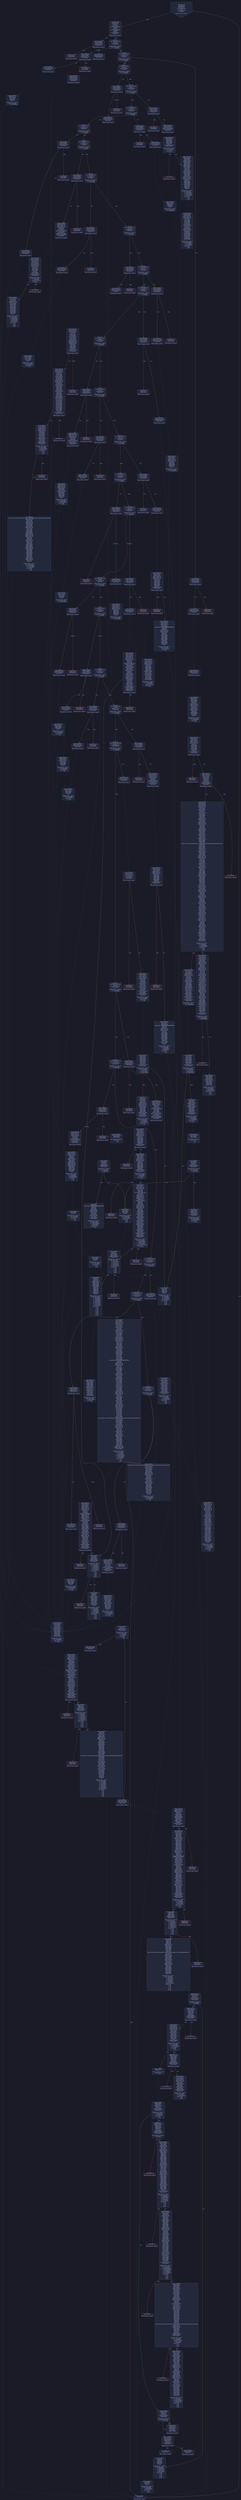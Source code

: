 digraph G {
    node [shape=box, style="filled, rounded", color="#565f89", fontcolor="#c0caf5", fontname="Helvetica", fillcolor="#24283b"];
    edge [color="#414868", fontcolor="#c0caf5", fontname="Helvetica"];
    bgcolor="#1a1b26";
    0 [ label = "[00] PUSH1 60
[02] PUSH1 40
[04] MSTORE
[05] PUSH1 04
[07] CALLDATASIZE
[08] LT
[09] PUSH2 0145
[0c] JUMPI

Stack size req: 0, sizeΔ: 0
" shape = invhouse]
    1 [ label = "[0d] PUSH4 ffffffff
[12] PUSH1 e0
[14] PUSH1 02
[16] EXP
[17] PUSH1 00
[19] CALLDATALOAD
[1a] DIV
[1b] AND
[1c] PUSH4 0a44b9cf
[21] DUP2
[22] EQ
[23] PUSH2 0147
[26] JUMPI

Stack size req: 0, sizeΔ: 1
"]
    2 [ label = "[27] DUP1
[28] PUSH4 1b3ed722
[2d] EQ
[2e] PUSH2 016c
[31] JUMPI

Stack size req: 1, sizeΔ: 0
Entry->Op usage:
	0->45:EQ:1
"]
    3 [ label = "[32] DUP1
[33] PUSH4 1d2aa5b3
[38] EQ
[39] PUSH2 017f
[3c] JUMPI

Stack size req: 1, sizeΔ: 0
Entry->Op usage:
	0->56:EQ:1
"]
    4 [ label = "[3d] DUP1
[3e] PUSH4 3151ecfc
[43] EQ
[44] PUSH2 0192
[47] JUMPI

Stack size req: 1, sizeΔ: 0
Entry->Op usage:
	0->67:EQ:1
"]
    5 [ label = "[48] DUP1
[49] PUSH4 35c1d349
[4e] EQ
[4f] PUSH2 01a5
[52] JUMPI

Stack size req: 1, sizeΔ: 0
Entry->Op usage:
	0->78:EQ:1
"]
    6 [ label = "[53] DUP1
[54] PUSH4 39af0513
[59] EQ
[5a] PUSH2 01dd
[5d] JUMPI

Stack size req: 1, sizeΔ: 0
Entry->Op usage:
	0->89:EQ:1
"]
    7 [ label = "[5e] DUP1
[5f] PUSH4 3ccfd60b
[64] EQ
[65] PUSH2 01f0
[68] JUMPI

Stack size req: 1, sizeΔ: 0
Entry->Op usage:
	0->100:EQ:1
"]
    8 [ label = "[69] DUP1
[6a] PUSH4 3ea734af
[6f] EQ
[70] PUSH2 0203
[73] JUMPI

Stack size req: 1, sizeΔ: 0
Entry->Op usage:
	0->111:EQ:1
"]
    9 [ label = "[74] DUP1
[75] PUSH4 3febb070
[7a] EQ
[7b] PUSH2 0225
[7e] JUMPI

Stack size req: 1, sizeΔ: 0
Entry->Op usage:
	0->122:EQ:1
"]
    10 [ label = "[7f] DUP1
[80] PUSH4 5937e534
[85] EQ
[86] PUSH2 0238
[89] JUMPI

Stack size req: 1, sizeΔ: 0
Entry->Op usage:
	0->133:EQ:1
"]
    11 [ label = "[8a] DUP1
[8b] PUSH4 5f504a82
[90] EQ
[91] PUSH2 024b
[94] JUMPI

Stack size req: 1, sizeΔ: 0
Entry->Op usage:
	0->144:EQ:1
"]
    12 [ label = "[95] DUP1
[96] PUSH4 63bd1d4a
[9b] EQ
[9c] PUSH2 027a
[9f] JUMPI

Stack size req: 1, sizeΔ: 0
Entry->Op usage:
	0->155:EQ:1
"]
    13 [ label = "[a0] DUP1
[a1] PUSH4 6721ce9e
[a6] EQ
[a7] PUSH2 028d
[aa] JUMPI

Stack size req: 1, sizeΔ: 0
Entry->Op usage:
	0->166:EQ:1
"]
    14 [ label = "[ab] DUP1
[ac] PUSH4 6cff6f9d
[b1] EQ
[b2] PUSH2 02ac
[b5] JUMPI

Stack size req: 1, sizeΔ: 0
Entry->Op usage:
	0->177:EQ:1
"]
    15 [ label = "[b6] DUP1
[b7] PUSH4 79ba5097
[bc] EQ
[bd] PUSH2 02bf
[c0] JUMPI

Stack size req: 1, sizeΔ: 0
Entry->Op usage:
	0->188:EQ:1
"]
    16 [ label = "[c1] DUP1
[c2] PUSH4 8da5cb5b
[c7] EQ
[c8] PUSH2 02d2
[cb] JUMPI

Stack size req: 1, sizeΔ: 0
Entry->Op usage:
	0->199:EQ:1
"]
    17 [ label = "[cc] DUP1
[cd] PUSH4 949e8acd
[d2] EQ
[d3] PUSH2 02e5
[d6] JUMPI

Stack size req: 1, sizeΔ: 0
Entry->Op usage:
	0->210:EQ:1
"]
    18 [ label = "[d7] DUP1
[d8] PUSH4 997664d7
[dd] EQ
[de] PUSH2 02f8
[e1] JUMPI

Stack size req: 1, sizeΔ: 0
Entry->Op usage:
	0->221:EQ:1
"]
    19 [ label = "[e2] DUP1
[e3] PUSH4 a0ca0a57
[e8] EQ
[e9] PUSH2 030b
[ec] JUMPI

Stack size req: 1, sizeΔ: 0
Entry->Op usage:
	0->232:EQ:1
"]
    20 [ label = "[ed] DUP1
[ee] PUSH4 a26dbf26
[f3] EQ
[f4] PUSH2 031e
[f7] JUMPI

Stack size req: 1, sizeΔ: 0
Entry->Op usage:
	0->243:EQ:1
"]
    21 [ label = "[f8] DUP1
[f9] PUSH4 a6f9dae1
[fe] EQ
[ff] PUSH2 0331
[0102] JUMPI

Stack size req: 1, sizeΔ: 0
Entry->Op usage:
	0->254:EQ:1
"]
    22 [ label = "[0103] DUP1
[0104] PUSH4 d0e30db0
[0109] EQ
[010a] PUSH2 0350
[010d] JUMPI

Stack size req: 1, sizeΔ: 0
Entry->Op usage:
	0->265:EQ:1
"]
    23 [ label = "[010e] DUP1
[010f] PUSH4 d493b9ac
[0114] EQ
[0115] PUSH2 0358
[0118] JUMPI

Stack size req: 1, sizeΔ: 0
Entry->Op usage:
	0->276:EQ:1
"]
    24 [ label = "[0119] DUP1
[011a] PUSH4 e5cf2297
[011f] EQ
[0120] PUSH2 0394
[0123] JUMPI

Stack size req: 1, sizeΔ: 0
Entry->Op usage:
	0->287:EQ:1
"]
    25 [ label = "[0124] DUP1
[0125] PUSH4 ed88c68e
[012a] EQ
[012b] PUSH2 03b3
[012e] JUMPI

Stack size req: 1, sizeΔ: 0
Entry->Op usage:
	0->298:EQ:1
"]
    26 [ label = "[012f] DUP1
[0130] PUSH4 fb346eab
[0135] EQ
[0136] PUSH2 03bb
[0139] JUMPI

Stack size req: 1, sizeΔ: 0
Entry->Op usage:
	0->309:EQ:1
"]
    27 [ label = "[013a] DUP1
[013b] PUSH4 ff5d18ca
[0140] EQ
[0141] PUSH2 03ce
[0144] JUMPI

Stack size req: 1, sizeΔ: 0
Entry->Op usage:
	0->320:EQ:1
"]
    28 [ label = "[0145] JUMPDEST
[0146] STOP

Stack size req: 0, sizeΔ: 0
" color = "darkblue"]
    29 [ label = "[0147] JUMPDEST
[0148] CALLVALUE
[0149] ISZERO
[014a] PUSH2 0152
[014d] JUMPI

Stack size req: 0, sizeΔ: 0
"]
    30 [ label = "[014e] PUSH1 00
[0150] DUP1
[0151] REVERT

Stack size req: 0, sizeΔ: 0
" color = "red"]
    31 [ label = "[0152] JUMPDEST
[0153] PUSH2 015a
[0156] PUSH2 03ed
[0159] JUMP

Stack size req: 0, sizeΔ: 1
"]
    32 [ label = "[015a] JUMPDEST
[015b] PUSH1 40
[015d] MLOAD
[015e] SWAP1
[015f] DUP2
[0160] MSTORE
[0161] PUSH1 20
[0163] ADD
[0164] PUSH1 40
[0166] MLOAD
[0167] DUP1
[0168] SWAP2
[0169] SUB
[016a] SWAP1
[016b] RETURN

Stack size req: 1, sizeΔ: -1
Entry->Op usage:
	0->352:MSTORE:1
Entry->Exit:
	0->😵
" color = "darkblue"]
    33 [ label = "[016c] JUMPDEST
[016d] CALLVALUE
[016e] ISZERO
[016f] PUSH2 0177
[0172] JUMPI

Stack size req: 0, sizeΔ: 0
"]
    34 [ label = "[0173] PUSH1 00
[0175] DUP1
[0176] REVERT

Stack size req: 0, sizeΔ: 0
" color = "red"]
    35 [ label = "[0177] JUMPDEST
[0178] PUSH2 015a
[017b] PUSH2 03fe
[017e] JUMP

Stack size req: 0, sizeΔ: 1
"]
    36 [ label = "[017f] JUMPDEST
[0180] CALLVALUE
[0181] ISZERO
[0182] PUSH2 018a
[0185] JUMPI

Stack size req: 0, sizeΔ: 0
"]
    37 [ label = "[0186] PUSH1 00
[0188] DUP1
[0189] REVERT

Stack size req: 0, sizeΔ: 0
" color = "red"]
    38 [ label = "[018a] JUMPDEST
[018b] PUSH2 0145
[018e] PUSH2 0404
[0191] JUMP

Stack size req: 0, sizeΔ: 1
"]
    39 [ label = "[0192] JUMPDEST
[0193] CALLVALUE
[0194] ISZERO
[0195] PUSH2 019d
[0198] JUMPI

Stack size req: 0, sizeΔ: 0
"]
    40 [ label = "[0199] PUSH1 00
[019b] DUP1
[019c] REVERT

Stack size req: 0, sizeΔ: 0
" color = "red"]
    41 [ label = "[019d] JUMPDEST
[019e] PUSH2 015a
[01a1] PUSH2 05ee
[01a4] JUMP

Stack size req: 0, sizeΔ: 1
"]
    42 [ label = "[01a5] JUMPDEST
[01a6] CALLVALUE
[01a7] ISZERO
[01a8] PUSH2 01b0
[01ab] JUMPI

Stack size req: 0, sizeΔ: 0
"]
    43 [ label = "[01ac] PUSH1 00
[01ae] DUP1
[01af] REVERT

Stack size req: 0, sizeΔ: 0
" color = "red"]
    44 [ label = "[01b0] JUMPDEST
[01b1] PUSH2 01bb
[01b4] PUSH1 04
[01b6] CALLDATALOAD
[01b7] PUSH2 0655
[01ba] JUMP

Stack size req: 0, sizeΔ: 2
"]
    45 [ label = "[01bb] JUMPDEST
[01bc] PUSH1 40
[01be] MLOAD
[01bf] PUSH1 01
[01c1] PUSH1 a0
[01c3] PUSH1 02
[01c5] EXP
[01c6] SUB
[01c7] SWAP1
[01c8] SWAP3
[01c9] AND
[01ca] DUP3
[01cb] MSTORE
[01cc] PUSH1 20
[01ce] DUP3
[01cf] ADD
[01d0] MSTORE
[01d1] PUSH1 40
[01d3] SWAP1
[01d4] DUP2
[01d5] ADD
[01d6] SWAP1
[01d7] MLOAD
[01d8] DUP1
[01d9] SWAP2
[01da] SUB
[01db] SWAP1
[01dc] RETURN

Stack size req: 2, sizeΔ: -2
Entry->Op usage:
	0->464:MSTORE:1
	1->457:AND:0
	1->459:MSTORE:1
Entry->Exit:
	0->😵
	1->😵
" color = "darkblue"]
    46 [ label = "[01dd] JUMPDEST
[01de] CALLVALUE
[01df] ISZERO
[01e0] PUSH2 01e8
[01e3] JUMPI

Stack size req: 0, sizeΔ: 0
"]
    47 [ label = "[01e4] PUSH1 00
[01e6] DUP1
[01e7] REVERT

Stack size req: 0, sizeΔ: 0
" color = "red"]
    48 [ label = "[01e8] JUMPDEST
[01e9] PUSH2 015a
[01ec] PUSH2 068b
[01ef] JUMP

Stack size req: 0, sizeΔ: 1
"]
    49 [ label = "[01f0] JUMPDEST
[01f1] CALLVALUE
[01f2] ISZERO
[01f3] PUSH2 01fb
[01f6] JUMPI

Stack size req: 0, sizeΔ: 0
"]
    50 [ label = "[01f7] PUSH1 00
[01f9] DUP1
[01fa] REVERT

Stack size req: 0, sizeΔ: 0
" color = "red"]
    51 [ label = "[01fb] JUMPDEST
[01fc] PUSH2 0145
[01ff] PUSH2 0691
[0202] JUMP

Stack size req: 0, sizeΔ: 1
"]
    52 [ label = "[0203] JUMPDEST
[0204] CALLVALUE
[0205] ISZERO
[0206] PUSH2 020e
[0209] JUMPI

Stack size req: 0, sizeΔ: 0
"]
    53 [ label = "[020a] PUSH1 00
[020c] DUP1
[020d] REVERT

Stack size req: 0, sizeΔ: 0
" color = "red"]
    54 [ label = "[020e] JUMPDEST
[020f] PUSH2 015a
[0212] PUSH1 01
[0214] PUSH1 a0
[0216] PUSH1 02
[0218] EXP
[0219] SUB
[021a] PUSH1 04
[021c] CALLDATALOAD
[021d] AND
[021e] PUSH1 24
[0220] CALLDATALOAD
[0221] PUSH2 0740
[0224] JUMP

Stack size req: 0, sizeΔ: 3
"]
    55 [ label = "[0225] JUMPDEST
[0226] CALLVALUE
[0227] ISZERO
[0228] PUSH2 0230
[022b] JUMPI

Stack size req: 0, sizeΔ: 0
"]
    56 [ label = "[022c] PUSH1 00
[022e] DUP1
[022f] REVERT

Stack size req: 0, sizeΔ: 0
" color = "red"]
    57 [ label = "[0230] JUMPDEST
[0231] PUSH2 015a
[0234] PUSH2 076e
[0237] JUMP

Stack size req: 0, sizeΔ: 1
"]
    58 [ label = "[0238] JUMPDEST
[0239] CALLVALUE
[023a] ISZERO
[023b] PUSH2 0243
[023e] JUMPI

Stack size req: 0, sizeΔ: 0
"]
    59 [ label = "[023f] PUSH1 00
[0241] DUP1
[0242] REVERT

Stack size req: 0, sizeΔ: 0
" color = "red"]
    60 [ label = "[0243] JUMPDEST
[0244] PUSH2 0145
[0247] PUSH2 0774
[024a] JUMP

Stack size req: 0, sizeΔ: 1
"]
    61 [ label = "[024b] JUMPDEST
[024c] CALLVALUE
[024d] ISZERO
[024e] PUSH2 0256
[0251] JUMPI

Stack size req: 0, sizeΔ: 0
"]
    62 [ label = "[0252] PUSH1 00
[0254] DUP1
[0255] REVERT

Stack size req: 0, sizeΔ: 0
" color = "red"]
    63 [ label = "[0256] JUMPDEST
[0257] PUSH2 025e
[025a] PUSH2 0849
[025d] JUMP

Stack size req: 0, sizeΔ: 1
"]
    64 [ label = "[025e] JUMPDEST
[025f] PUSH1 40
[0261] MLOAD
[0262] PUSH1 01
[0264] PUSH1 a0
[0266] PUSH1 02
[0268] EXP
[0269] SUB
[026a] SWAP1
[026b] SWAP2
[026c] AND
[026d] DUP2
[026e] MSTORE
[026f] PUSH1 20
[0271] ADD
[0272] PUSH1 40
[0274] MLOAD
[0275] DUP1
[0276] SWAP2
[0277] SUB
[0278] SWAP1
[0279] RETURN

Stack size req: 1, sizeΔ: -1
Entry->Op usage:
	0->620:AND:0
	0->622:MSTORE:1
Entry->Exit:
	0->😵
" color = "darkblue"]
    65 [ label = "[027a] JUMPDEST
[027b] CALLVALUE
[027c] ISZERO
[027d] PUSH2 0285
[0280] JUMPI

Stack size req: 0, sizeΔ: 0
"]
    66 [ label = "[0281] PUSH1 00
[0283] DUP1
[0284] REVERT

Stack size req: 0, sizeΔ: 0
" color = "red"]
    67 [ label = "[0285] JUMPDEST
[0286] PUSH2 0145
[0289] PUSH2 0858
[028c] JUMP

Stack size req: 0, sizeΔ: 1
"]
    68 [ label = "[028d] JUMPDEST
[028e] CALLVALUE
[028f] ISZERO
[0290] PUSH2 0298
[0293] JUMPI

Stack size req: 0, sizeΔ: 0
"]
    69 [ label = "[0294] PUSH1 00
[0296] DUP1
[0297] REVERT

Stack size req: 0, sizeΔ: 0
" color = "red"]
    70 [ label = "[0298] JUMPDEST
[0299] PUSH2 015a
[029c] PUSH1 01
[029e] PUSH1 a0
[02a0] PUSH1 02
[02a2] EXP
[02a3] SUB
[02a4] PUSH1 04
[02a6] CALLDATALOAD
[02a7] AND
[02a8] PUSH2 0afd
[02ab] JUMP

Stack size req: 0, sizeΔ: 2
"]
    71 [ label = "[02ac] JUMPDEST
[02ad] CALLVALUE
[02ae] ISZERO
[02af] PUSH2 02b7
[02b2] JUMPI

Stack size req: 0, sizeΔ: 0
"]
    72 [ label = "[02b3] PUSH1 00
[02b5] DUP1
[02b6] REVERT

Stack size req: 0, sizeΔ: 0
" color = "red"]
    73 [ label = "[02b7] JUMPDEST
[02b8] PUSH2 015a
[02bb] PUSH2 0b0f
[02be] JUMP

Stack size req: 0, sizeΔ: 1
"]
    74 [ label = "[02bf] JUMPDEST
[02c0] CALLVALUE
[02c1] ISZERO
[02c2] PUSH2 02ca
[02c5] JUMPI

Stack size req: 0, sizeΔ: 0
"]
    75 [ label = "[02c6] PUSH1 00
[02c8] DUP1
[02c9] REVERT

Stack size req: 0, sizeΔ: 0
" color = "red"]
    76 [ label = "[02ca] JUMPDEST
[02cb] PUSH2 0145
[02ce] PUSH2 0b15
[02d1] JUMP

Stack size req: 0, sizeΔ: 1
"]
    77 [ label = "[02d2] JUMPDEST
[02d3] CALLVALUE
[02d4] ISZERO
[02d5] PUSH2 02dd
[02d8] JUMPI

Stack size req: 0, sizeΔ: 0
"]
    78 [ label = "[02d9] PUSH1 00
[02db] DUP1
[02dc] REVERT

Stack size req: 0, sizeΔ: 0
" color = "red"]
    79 [ label = "[02dd] JUMPDEST
[02de] PUSH2 025e
[02e1] PUSH2 0b61
[02e4] JUMP

Stack size req: 0, sizeΔ: 1
"]
    80 [ label = "[02e5] JUMPDEST
[02e6] CALLVALUE
[02e7] ISZERO
[02e8] PUSH2 02f0
[02eb] JUMPI

Stack size req: 0, sizeΔ: 0
"]
    81 [ label = "[02ec] PUSH1 00
[02ee] DUP1
[02ef] REVERT

Stack size req: 0, sizeΔ: 0
" color = "red"]
    82 [ label = "[02f0] JUMPDEST
[02f1] PUSH2 015a
[02f4] PUSH2 0b70
[02f7] JUMP

Stack size req: 0, sizeΔ: 1
"]
    83 [ label = "[02f8] JUMPDEST
[02f9] CALLVALUE
[02fa] ISZERO
[02fb] PUSH2 0303
[02fe] JUMPI

Stack size req: 0, sizeΔ: 0
"]
    84 [ label = "[02ff] PUSH1 00
[0301] DUP1
[0302] REVERT

Stack size req: 0, sizeΔ: 0
" color = "red"]
    85 [ label = "[0303] JUMPDEST
[0304] PUSH2 015a
[0307] PUSH2 0bb2
[030a] JUMP

Stack size req: 0, sizeΔ: 1
"]
    86 [ label = "[030b] JUMPDEST
[030c] CALLVALUE
[030d] ISZERO
[030e] PUSH2 0316
[0311] JUMPI

Stack size req: 0, sizeΔ: 0
"]
    87 [ label = "[0312] PUSH1 00
[0314] DUP1
[0315] REVERT

Stack size req: 0, sizeΔ: 0
" color = "red"]
    88 [ label = "[0316] JUMPDEST
[0317] PUSH2 015a
[031a] PUSH2 0bb8
[031d] JUMP

Stack size req: 0, sizeΔ: 1
"]
    89 [ label = "[031e] JUMPDEST
[031f] CALLVALUE
[0320] ISZERO
[0321] PUSH2 0329
[0324] JUMPI

Stack size req: 0, sizeΔ: 0
"]
    90 [ label = "[0325] PUSH1 00
[0327] DUP1
[0328] REVERT

Stack size req: 0, sizeΔ: 0
" color = "red"]
    91 [ label = "[0329] JUMPDEST
[032a] PUSH2 015a
[032d] PUSH2 0bc2
[0330] JUMP

Stack size req: 0, sizeΔ: 1
"]
    92 [ label = "[0331] JUMPDEST
[0332] CALLVALUE
[0333] ISZERO
[0334] PUSH2 033c
[0337] JUMPI

Stack size req: 0, sizeΔ: 0
"]
    93 [ label = "[0338] PUSH1 00
[033a] DUP1
[033b] REVERT

Stack size req: 0, sizeΔ: 0
" color = "red"]
    94 [ label = "[033c] JUMPDEST
[033d] PUSH2 0145
[0340] PUSH1 01
[0342] PUSH1 a0
[0344] PUSH1 02
[0346] EXP
[0347] SUB
[0348] PUSH1 04
[034a] CALLDATALOAD
[034b] AND
[034c] PUSH2 0bc8
[034f] JUMP

Stack size req: 0, sizeΔ: 2
"]
    95 [ label = "[0350] JUMPDEST
[0351] PUSH2 0145
[0354] PUSH2 0c12
[0357] JUMP

Stack size req: 0, sizeΔ: 1
"]
    96 [ label = "[0358] JUMPDEST
[0359] CALLVALUE
[035a] ISZERO
[035b] PUSH2 0363
[035e] JUMPI

Stack size req: 0, sizeΔ: 0
"]
    97 [ label = "[035f] PUSH1 00
[0361] DUP1
[0362] REVERT

Stack size req: 0, sizeΔ: 0
" color = "red"]
    98 [ label = "[0363] JUMPDEST
[0364] PUSH2 0380
[0367] PUSH1 01
[0369] PUSH1 a0
[036b] PUSH1 02
[036d] EXP
[036e] SUB
[036f] PUSH1 04
[0371] CALLDATALOAD
[0372] DUP2
[0373] AND
[0374] SWAP1
[0375] PUSH1 24
[0377] CALLDATALOAD
[0378] AND
[0379] PUSH1 44
[037b] CALLDATALOAD
[037c] PUSH2 0d36
[037f] JUMP

Stack size req: 0, sizeΔ: 4
"]
    99 [ label = "[0380] JUMPDEST
[0381] PUSH1 40
[0383] MLOAD
[0384] SWAP1
[0385] ISZERO
[0386] ISZERO
[0387] DUP2
[0388] MSTORE
[0389] PUSH1 20
[038b] ADD
[038c] PUSH1 40
[038e] MLOAD
[038f] DUP1
[0390] SWAP2
[0391] SUB
[0392] SWAP1
[0393] RETURN

Stack size req: 1, sizeΔ: -1
Entry->Op usage:
	0->901:ISZERO:0
Entry->Exit:
	0->😵
" color = "darkblue"]
    100 [ label = "[0394] JUMPDEST
[0395] CALLVALUE
[0396] ISZERO
[0397] PUSH2 039f
[039a] JUMPI

Stack size req: 0, sizeΔ: 0
"]
    101 [ label = "[039b] PUSH1 00
[039d] DUP1
[039e] REVERT

Stack size req: 0, sizeΔ: 0
" color = "red"]
    102 [ label = "[039f] JUMPDEST
[03a0] PUSH2 015a
[03a3] PUSH1 01
[03a5] PUSH1 a0
[03a7] PUSH1 02
[03a9] EXP
[03aa] SUB
[03ab] PUSH1 04
[03ad] CALLDATALOAD
[03ae] AND
[03af] PUSH2 0de2
[03b2] JUMP

Stack size req: 0, sizeΔ: 2
"]
    103 [ label = "[03b3] JUMPDEST
[03b4] PUSH2 0145
[03b7] PUSH2 0dfd
[03ba] JUMP

Stack size req: 0, sizeΔ: 1
"]
    104 [ label = "[03bb] JUMPDEST
[03bc] CALLVALUE
[03bd] ISZERO
[03be] PUSH2 03c6
[03c1] JUMPI

Stack size req: 0, sizeΔ: 0
"]
    105 [ label = "[03c2] PUSH1 00
[03c4] DUP1
[03c5] REVERT

Stack size req: 0, sizeΔ: 0
" color = "red"]
    106 [ label = "[03c6] JUMPDEST
[03c7] PUSH2 015a
[03ca] PUSH2 0e42
[03cd] JUMP

Stack size req: 0, sizeΔ: 1
"]
    107 [ label = "[03ce] JUMPDEST
[03cf] CALLVALUE
[03d0] ISZERO
[03d1] PUSH2 03d9
[03d4] JUMPI

Stack size req: 0, sizeΔ: 0
"]
    108 [ label = "[03d5] PUSH1 00
[03d7] DUP1
[03d8] REVERT

Stack size req: 0, sizeΔ: 0
" color = "red"]
    109 [ label = "[03d9] JUMPDEST
[03da] PUSH2 015a
[03dd] PUSH1 01
[03df] PUSH1 a0
[03e1] PUSH1 02
[03e3] EXP
[03e4] SUB
[03e5] PUSH1 04
[03e7] CALLDATALOAD
[03e8] AND
[03e9] PUSH2 0e48
[03ec] JUMP

Stack size req: 0, sizeΔ: 2
"]
    110 [ label = "[03ed] JUMPDEST
[03ee] PUSH1 00
[03f0] PUSH2 03f8
[03f3] CALLER
[03f4] PUSH2 0de2
[03f7] JUMP

Stack size req: 0, sizeΔ: 3
"]
    111 [ label = "[03f8] JUMPDEST
[03f9] SWAP1
[03fa] POP

Stack size req: 2, sizeΔ: -1
Entry->Op usage:
	1->1018:POP:0
Entry->Exit:
	0->0
	1->😵
"]
    112 [ label = "[03fb] JUMPDEST
[03fc] SWAP1
[03fd] JUMP
Indirect!

Stack size req: 2, sizeΔ: -1
Entry->Op usage:
	1->1021:JUMP:0
Entry->Exit:
	0->0
	1->😵
" color = "teal"]
    113 [ label = "[03fe] JUMPDEST
[03ff] PUSH1 04
[0401] SLOAD
[0402] DUP2
[0403] JUMP
Indirect!

Stack size req: 1, sizeΔ: 1
Entry->Op usage:
	0->1027:JUMP:0
" color = "teal"]
    114 [ label = "[0404] JUMPDEST
[0405] PUSH2 040c
[0408] PUSH2 0e5a
[040b] JUMP

Stack size req: 0, sizeΔ: 1
"]
    115 [ label = "[040c] JUMPDEST
[040d] PUSH1 00
[040f] SLOAD
[0410] CALLER
[0411] PUSH1 01
[0413] PUSH1 a0
[0415] PUSH1 02
[0417] EXP
[0418] SUB
[0419] SWAP1
[041a] DUP2
[041b] AND
[041c] SWAP2
[041d] AND
[041e] EQ
[041f] PUSH2 0427
[0422] JUMPI

Stack size req: 0, sizeΔ: 0
"]
    116 [ label = "[0423] PUSH1 00
[0425] DUP1
[0426] REVERT

Stack size req: 0, sizeΔ: 0
" color = "red"]
    117 [ label = "[0427] JUMPDEST
[0428] PUSH1 07
[042a] PUSH1 05
[042c] SLOAD
[042d] DUP2
[042e] SLOAD
[042f] DUP2
[0430] LT
[0431] ISZERO
[0432] ISZERO
[0433] PUSH2 0438
[0436] JUMPI

Stack size req: 0, sizeΔ: 2
"]
    118 [ label = "[0437] INVALID

Stack size req: 0, sizeΔ: 0
" color = "red"]
    119 [ label = "[0438] JUMPDEST
[0439] SWAP1
[043a] PUSH1 00
[043c] MSTORE
[043d] PUSH1 20
[043f] PUSH1 00
[0441] SHA3
[0442] SWAP1
[0443] PUSH1 02
[0445] MUL
[0446] ADD
[0447] PUSH1 40
[0449] DUP1
[044a] MLOAD
[044b] SWAP1
[044c] DUP2
[044d] ADD
[044e] PUSH1 40
[0450] MSTORE
[0451] DUP2
[0452] SLOAD
[0453] PUSH1 01
[0455] PUSH1 a0
[0457] PUSH1 02
[0459] EXP
[045a] SUB
[045b] AND
[045c] DUP2
[045d] MSTORE
[045e] PUSH1 01
[0460] SWAP1
[0461] SWAP2
[0462] ADD
[0463] SLOAD
[0464] PUSH1 20
[0466] DUP3
[0467] ADD
[0468] MSTORE
[0469] PUSH1 05
[046b] SLOAD
[046c] SWAP1
[046d] SWAP2
[046e] POP
[046f] PUSH32 a4f994acfdd638f22672cca988aa10e87e97eae0250d80fc4f28910838c844cb
[0490] SWAP1
[0491] DUP3
[0492] MLOAD
[0493] DUP4
[0494] PUSH1 20
[0496] ADD
[0497] MLOAD
[0498] PUSH1 40
[049a] MLOAD
[049b] SWAP3
[049c] DUP4
[049d] MSTORE
[049e] PUSH1 01
[04a0] PUSH1 a0
[04a2] PUSH1 02
[04a4] EXP
[04a5] SUB
[04a6] SWAP1
[04a7] SWAP2
[04a8] AND
[04a9] PUSH1 20
[04ab] DUP4
[04ac] ADD
[04ad] MSTORE
[04ae] PUSH1 40
[04b0] DUP1
[04b1] DUP4
[04b2] ADD
[04b3] SWAP2
[04b4] SWAP1
[04b5] SWAP2
[04b6] MSTORE
[04b7] PUSH1 60
[04b9] SWAP1
[04ba] SWAP2
[04bb] ADD
[04bc] SWAP1
[04bd] MLOAD
[04be] DUP1
[04bf] SWAP2
[04c0] SUB
[04c1] SWAP1
[04c2] LOG1
[04c3] PUSH1 09
[04c5] PUSH1 00
[04c7] DUP3
[04c8] MLOAD
[04c9] PUSH1 01
[04cb] PUSH1 a0
[04cd] PUSH1 02
[04cf] EXP
[04d0] SUB
[04d1] AND
[04d2] PUSH1 01
[04d4] PUSH1 a0
[04d6] PUSH1 02
[04d8] EXP
[04d9] SUB
[04da] AND
[04db] DUP2
[04dc] MSTORE
[04dd] PUSH1 20
[04df] ADD
[04e0] SWAP1
[04e1] DUP2
[04e2] MSTORE
[04e3] PUSH1 20
[04e5] ADD
[04e6] PUSH1 00
[04e8] SHA3
[04e9] SLOAD
[04ea] PUSH1 08
[04ec] PUSH1 00
[04ee] DUP4
[04ef] PUSH1 00
[04f1] ADD
[04f2] MLOAD
[04f3] PUSH1 01
[04f5] PUSH1 a0
[04f7] PUSH1 02
[04f9] EXP
[04fa] SUB
[04fb] AND
[04fc] DUP2
[04fd] MSTORE
[04fe] PUSH1 20
[0500] DUP2
[0501] ADD
[0502] SWAP2
[0503] SWAP1
[0504] SWAP2
[0505] MSTORE
[0506] PUSH1 40
[0508] ADD
[0509] PUSH1 00
[050b] SHA3
[050c] SLOAD
[050d] EQ
[050e] ISZERO
[050f] PUSH2 0557
[0512] JUMPI

Stack size req: 3, sizeΔ: -2
Entry->Op usage:
	0->1093:MUL:1
	1->1084:MSTORE:1
	2->1134:POP:0
Entry->Exit:
	0->😵
	1->😵
	2->😵
"]
    120 [ label = "[0513] PUSH1 08
[0515] PUSH1 00
[0517] DUP3
[0518] MLOAD
[0519] PUSH1 01
[051b] PUSH1 a0
[051d] PUSH1 02
[051f] EXP
[0520] SUB
[0521] AND
[0522] DUP2
[0523] MSTORE
[0524] PUSH1 20
[0526] DUP2
[0527] ADD
[0528] SWAP2
[0529] SWAP1
[052a] SWAP2
[052b] MSTORE
[052c] PUSH1 40
[052e] ADD
[052f] PUSH1 00
[0531] SHA3
[0532] DUP1
[0533] SLOAD
[0534] PUSH1 01
[0536] DUP2
[0537] ADD
[0538] PUSH2 0541
[053b] DUP4
[053c] DUP3
[053d] PUSH2 0e71
[0540] JUMP

Stack size req: 1, sizeΔ: 6
Entry->Op usage:
	0->1304:MLOAD:0
"]
    121 [ label = "[0541] JUMPDEST
[0542] POP
[0543] PUSH1 00
[0545] SWAP2
[0546] DUP3
[0547] MSTORE
[0548] PUSH1 20
[054a] SWAP1
[054b] SWAP2
[054c] SHA3
[054d] PUSH1 05
[054f] SLOAD
[0550] SWAP2
[0551] ADD
[0552] SSTORE
[0553] PUSH2 05ba
[0556] JUMP

Stack size req: 3, sizeΔ: -3
Entry->Op usage:
	0->1346:POP:0
	1->1361:ADD:0
	2->1351:MSTORE:1
Entry->Exit:
	0->😵
	1->😵
	2->😵
"]
    122 [ label = "[0557] JUMPDEST
[0558] PUSH1 05
[055a] SLOAD
[055b] PUSH1 08
[055d] PUSH1 00
[055f] DUP4
[0560] MLOAD
[0561] PUSH1 01
[0563] PUSH1 a0
[0565] PUSH1 02
[0567] EXP
[0568] SUB
[0569] AND
[056a] PUSH1 01
[056c] PUSH1 a0
[056e] PUSH1 02
[0570] EXP
[0571] SUB
[0572] AND
[0573] DUP2
[0574] MSTORE
[0575] PUSH1 20
[0577] ADD
[0578] SWAP1
[0579] DUP2
[057a] MSTORE
[057b] PUSH1 20
[057d] ADD
[057e] PUSH1 00
[0580] SHA3
[0581] PUSH1 09
[0583] PUSH1 00
[0585] DUP5
[0586] PUSH1 00
[0588] ADD
[0589] MLOAD
[058a] PUSH1 01
[058c] PUSH1 a0
[058e] PUSH1 02
[0590] EXP
[0591] SUB
[0592] AND
[0593] DUP2
[0594] MSTORE
[0595] PUSH1 20
[0597] DUP2
[0598] ADD
[0599] SWAP2
[059a] SWAP1
[059b] SWAP2
[059c] MSTORE
[059d] PUSH1 40
[059f] ADD
[05a0] PUSH1 00
[05a2] SHA3
[05a3] SLOAD
[05a4] DUP2
[05a5] SLOAD
[05a6] DUP2
[05a7] LT
[05a8] PUSH2 05ad
[05ab] JUMPI

Stack size req: 1, sizeΔ: 3
Entry->Op usage:
	0->1376:MLOAD:0
	0->1416:ADD:1
"]
    123 [ label = "[05ac] INVALID

Stack size req: 0, sizeΔ: 0
" color = "red"]
    124 [ label = "[05ad] JUMPDEST
[05ae] PUSH1 00
[05b0] SWAP2
[05b1] DUP3
[05b2] MSTORE
[05b3] PUSH1 20
[05b5] SWAP1
[05b6] SWAP2
[05b7] SHA3
[05b8] ADD
[05b9] SSTORE

Stack size req: 3, sizeΔ: -3
Entry->Op usage:
	0->1464:ADD:1
	1->1458:MSTORE:1
	2->1465:SSTORE:1
Entry->Exit:
	0->😵
	1->😵
	2->😵
"]
    125 [ label = "[05ba] JUMPDEST
[05bb] PUSH1 01
[05bd] PUSH1 09
[05bf] PUSH1 00
[05c1] DUP4
[05c2] MLOAD
[05c3] PUSH1 01
[05c5] PUSH1 a0
[05c7] PUSH1 02
[05c9] EXP
[05ca] SUB
[05cb] AND
[05cc] DUP2
[05cd] MSTORE
[05ce] PUSH1 20
[05d0] DUP2
[05d1] ADD
[05d2] SWAP2
[05d3] SWAP1
[05d4] SWAP2
[05d5] MSTORE
[05d6] PUSH1 40
[05d8] ADD
[05d9] PUSH1 00
[05db] SHA3
[05dc] DUP1
[05dd] SLOAD
[05de] SWAP1
[05df] SWAP2
[05e0] ADD
[05e1] SWAP1
[05e2] SSTORE
[05e3] POP
[05e4] PUSH1 05
[05e6] DUP1
[05e7] SLOAD
[05e8] PUSH1 01
[05ea] ADD
[05eb] SWAP1
[05ec] SSTORE
[05ed] JUMP
Indirect!

Stack size req: 2, sizeΔ: -2
Entry->Op usage:
	0->1474:MLOAD:0
	0->1507:POP:0
	1->1517:JUMP:0
Entry->Exit:
	0->😵
	1->😵
" color = "teal"]
    126 [ label = "[05ee] JUMPDEST
[05ef] PUSH1 0b
[05f1] SLOAD
[05f2] PUSH1 00
[05f4] SWAP1
[05f5] PUSH1 01
[05f7] PUSH1 a0
[05f9] PUSH1 02
[05fb] EXP
[05fc] SUB
[05fd] AND
[05fe] PUSH4 688abbf7
[0603] PUSH1 01
[0605] PUSH1 40
[0607] MLOAD
[0608] PUSH1 e0
[060a] PUSH1 02
[060c] EXP
[060d] PUSH4 ffffffff
[0612] DUP5
[0613] AND
[0614] MUL
[0615] DUP2
[0616] MSTORE
[0617] SWAP1
[0618] ISZERO
[0619] ISZERO
[061a] PUSH1 04
[061c] DUP3
[061d] ADD
[061e] MSTORE
[061f] PUSH1 24
[0621] ADD
[0622] PUSH1 20
[0624] PUSH1 40
[0626] MLOAD
[0627] DUP1
[0628] DUP4
[0629] SUB
[062a] DUP2
[062b] PUSH1 00
[062d] DUP8
[062e] DUP1
[062f] EXTCODESIZE
[0630] ISZERO
[0631] ISZERO
[0632] PUSH2 063a
[0635] JUMPI

Stack size req: 0, sizeΔ: 10
"]
    127 [ label = "[0636] PUSH1 00
[0638] DUP1
[0639] REVERT

Stack size req: 0, sizeΔ: 0
" color = "red"]
    128 [ label = "[063a] JUMPDEST
[063b] GAS
[063c] CALL
[063d] ISZERO
[063e] ISZERO
[063f] PUSH2 0647
[0642] JUMPI

Stack size req: 6, sizeΔ: -6
Entry->Op usage:
	0->1596:CALL:1
	1->1596:CALL:2
	2->1596:CALL:3
	3->1596:CALL:4
	4->1596:CALL:5
	5->1596:CALL:6
Entry->Exit:
	0->😵
	1->😵
	2->😵
	3->😵
	4->😵
	5->😵
"]
    129 [ label = "[0643] PUSH1 00
[0645] DUP1
[0646] REVERT

Stack size req: 0, sizeΔ: 0
" color = "red"]
    130 [ label = "[0647] JUMPDEST
[0648] POP
[0649] POP
[064a] POP
[064b] PUSH1 40
[064d] MLOAD
[064e] DUP1
[064f] MLOAD
[0650] SWAP2
[0651] POP
[0652] POP
[0653] SWAP1
[0654] JUMP
Indirect!

Stack size req: 5, sizeΔ: -4
Entry->Op usage:
	0->1608:POP:0
	1->1609:POP:0
	2->1610:POP:0
	3->1617:POP:0
	4->1620:JUMP:0
Entry->Exit:
	0->😵
	1->😵
	2->😵
	3->😵
	4->😵
" color = "teal"]
    131 [ label = "[0655] JUMPDEST
[0656] PUSH1 07
[0658] DUP1
[0659] SLOAD
[065a] DUP3
[065b] SWAP1
[065c] DUP2
[065d] LT
[065e] PUSH2 0663
[0661] JUMPI

Stack size req: 1, sizeΔ: 2
Entry->Op usage:
	0->1629:LT:0
Entry->Exit:
	0->0, 2
"]
    132 [ label = "[0662] INVALID

Stack size req: 0, sizeΔ: 0
" color = "red"]
    133 [ label = "[0663] JUMPDEST
[0664] PUSH1 00
[0666] SWAP2
[0667] DUP3
[0668] MSTORE
[0669] PUSH1 20
[066b] SWAP1
[066c] SWAP2
[066d] SHA3
[066e] PUSH1 02
[0670] SWAP1
[0671] SWAP2
[0672] MUL
[0673] ADD
[0674] DUP1
[0675] SLOAD
[0676] PUSH1 01
[0678] SWAP1
[0679] SWAP2
[067a] ADD
[067b] SLOAD
[067c] PUSH1 01
[067e] PUSH1 a0
[0680] PUSH1 02
[0682] EXP
[0683] SUB
[0684] SWAP1
[0685] SWAP2
[0686] AND
[0687] SWAP2
[0688] POP
[0689] DUP3
[068a] JUMP
Indirect!

Stack size req: 4, sizeΔ: -1
Entry->Op usage:
	0->1650:MUL:0
	1->1640:MSTORE:1
	2->1672:POP:0
	3->1674:JUMP:0
Entry->Exit:
	0->😵
	1->😵
	2->😵
" color = "teal"]
    134 [ label = "[068b] JUMPDEST
[068c] PUSH1 06
[068e] SLOAD
[068f] DUP2
[0690] JUMP
Indirect!

Stack size req: 1, sizeΔ: 1
Entry->Op usage:
	0->1680:JUMP:0
" color = "teal"]
    135 [ label = "[0691] JUMPDEST
[0692] PUSH1 0b
[0694] SLOAD
[0695] PUSH1 01
[0697] PUSH1 a0
[0699] PUSH1 02
[069b] EXP
[069c] SUB
[069d] ADDRESS
[069e] DUP2
[069f] AND
[06a0] BALANCE
[06a1] SWAP2
[06a2] PUSH1 00
[06a4] SWAP2
[06a5] AND
[06a6] PUSH4 3ccfd60b
[06ab] PUSH3 0f4240
[06af] PUSH1 40
[06b1] MLOAD
[06b2] DUP3
[06b3] PUSH4 ffffffff
[06b8] AND
[06b9] PUSH1 e0
[06bb] PUSH1 02
[06bd] EXP
[06be] MUL
[06bf] DUP2
[06c0] MSTORE
[06c1] PUSH1 04
[06c3] ADD
[06c4] PUSH1 00
[06c6] PUSH1 40
[06c8] MLOAD
[06c9] DUP1
[06ca] DUP4
[06cb] SUB
[06cc] DUP2
[06cd] PUSH1 00
[06cf] DUP9
[06d0] DUP1
[06d1] EXTCODESIZE
[06d2] ISZERO
[06d3] ISZERO
[06d4] PUSH2 06dc
[06d7] JUMPI

Stack size req: 0, sizeΔ: 12
"]
    136 [ label = "[06d8] PUSH1 00
[06da] DUP1
[06db] REVERT

Stack size req: 0, sizeΔ: 0
" color = "red"]
    137 [ label = "[06dc] JUMPDEST
[06dd] DUP8
[06de] CALL
[06df] ISZERO
[06e0] ISZERO
[06e1] PUSH2 06e9
[06e4] JUMPI

Stack size req: 8, sizeΔ: -6
Entry->Op usage:
	0->1758:CALL:1
	1->1758:CALL:2
	2->1758:CALL:3
	3->1758:CALL:4
	4->1758:CALL:5
	5->1758:CALL:6
	7->1758:CALL:0
Entry->Exit:
	0->😵
	1->😵
	2->😵
	3->😵
	4->😵
	5->😵
"]
    138 [ label = "[06e5] PUSH1 00
[06e7] DUP1
[06e8] REVERT

Stack size req: 0, sizeΔ: 0
" color = "red"]
    139 [ label = "[06e9] JUMPDEST
[06ea] POP
[06eb] POP
[06ec] PUSH1 03
[06ee] DUP1
[06ef] SLOAD
[06f0] PUSH1 01
[06f2] PUSH1 a0
[06f4] PUSH1 02
[06f6] EXP
[06f7] SUB
[06f8] ADDRESS
[06f9] AND
[06fa] BALANCE
[06fb] DUP7
[06fc] SWAP1
[06fd] SUB
[06fe] SWAP1
[06ff] DUP2
[0700] ADD
[0701] SWAP1
[0702] SWAP2
[0703] SSTORE
[0704] SWAP3
[0705] POP
[0706] PUSH32 d7cefab74b4b11d01e168f9d1e2a28e7bf8263c3acf9b9fdb802fa666a49455b
[0727] SWAP2
[0728] POP
[0729] DUP3
[072a] SWAP1
[072b] POP
[072c] PUSH1 40
[072e] MLOAD
[072f] SWAP1
[0730] DUP2
[0731] MSTORE
[0732] PUSH1 20
[0734] ADD
[0735] PUSH1 40
[0737] MLOAD
[0738] DUP1
[0739] SWAP2
[073a] SUB
[073b] SWAP1
[073c] LOG1
[073d] POP
[073e] POP
[073f] JUMP
Indirect!

Stack size req: 7, sizeΔ: -7
Entry->Op usage:
	0->1770:POP:0
	1->1771:POP:0
	2->1835:POP:0
	3->1832:POP:0
	4->1797:POP:0
	5->1789:SUB:1
	5->1854:POP:0
	6->1855:JUMP:0
Entry->Exit:
	0->😵
	1->😵
	2->😵
	3->😵
	4->😵
	5->😵
	6->😵
" color = "teal"]
    140 [ label = "[0740] JUMPDEST
[0741] PUSH1 08
[0743] PUSH1 20
[0745] MSTORE
[0746] DUP2
[0747] PUSH1 00
[0749] MSTORE
[074a] PUSH1 40
[074c] PUSH1 00
[074e] SHA3
[074f] DUP2
[0750] DUP2
[0751] SLOAD
[0752] DUP2
[0753] LT
[0754] ISZERO
[0755] ISZERO
[0756] PUSH2 075b
[0759] JUMPI

Stack size req: 2, sizeΔ: 2
Entry->Op usage:
	0->1875:LT:0
	1->1865:MSTORE:1
Entry->Exit:
	0->0, 2
"]
    141 [ label = "[075a] INVALID

Stack size req: 0, sizeΔ: 0
" color = "red"]
    142 [ label = "[075b] JUMPDEST
[075c] PUSH1 00
[075e] SWAP2
[075f] DUP3
[0760] MSTORE
[0761] PUSH1 20
[0763] SWAP1
[0764] SWAP2
[0765] SHA3
[0766] ADD
[0767] SLOAD
[0768] SWAP2
[0769] POP
[076a] DUP3
[076b] SWAP1
[076c] POP
[076d] JUMP
Indirect!

Stack size req: 5, sizeΔ: -3
Entry->Op usage:
	0->1894:ADD:1
	1->1888:MSTORE:1
	2->1900:POP:0
	3->1897:POP:0
	4->1901:JUMP:0
Entry->Exit:
	0->😵
	1->😵
	2->😵
	3->😵
" color = "teal"]
    143 [ label = "[076e] JUMPDEST
[076f] PUSH1 06
[0771] SLOAD
[0772] SWAP1
[0773] JUMP
Indirect!

Stack size req: 1, sizeΔ: 0
Entry->Op usage:
	0->1907:JUMP:0
Entry->Exit:
	0->😵
" color = "teal"]
    144 [ label = "[0774] JUMPDEST
[0775] PUSH1 01
[0777] PUSH1 a0
[0779] PUSH1 02
[077b] EXP
[077c] SUB
[077d] CALLER
[077e] AND
[077f] PUSH1 00
[0781] SWAP1
[0782] DUP2
[0783] MSTORE
[0784] PUSH1 09
[0786] PUSH1 20
[0788] MSTORE
[0789] PUSH1 40
[078b] DUP2
[078c] SHA3
[078d] SLOAD
[078e] DUP2
[078f] SWAP1
[0790] GT
[0791] PUSH2 0799
[0794] JUMPI

Stack size req: 0, sizeΔ: 1
"]
    145 [ label = "[0795] PUSH1 00
[0797] DUP1
[0798] REVERT

Stack size req: 0, sizeΔ: 0
" color = "red"]
    146 [ label = "[0799] JUMPDEST
[079a] PUSH1 01
[079c] PUSH1 a0
[079e] PUSH1 02
[07a0] EXP
[07a1] SUB
[07a2] CALLER
[07a3] AND
[07a4] PUSH1 00
[07a6] SWAP1
[07a7] DUP2
[07a8] MSTORE
[07a9] PUSH1 09
[07ab] PUSH1 20
[07ad] DUP2
[07ae] DUP2
[07af] MSTORE
[07b0] PUSH1 40
[07b2] DUP1
[07b3] DUP5
[07b4] SHA3
[07b5] DUP1
[07b6] SLOAD
[07b7] PUSH1 00
[07b9] NOT
[07ba] ADD
[07bb] SWAP1
[07bc] DUP2
[07bd] SWAP1
[07be] SSTORE
[07bf] PUSH1 08
[07c1] DUP4
[07c2] MSTORE
[07c3] SWAP4
[07c4] SHA3
[07c5] SWAP2
[07c6] SWAP1
[07c7] MSTORE
[07c8] DUP1
[07c9] SLOAD
[07ca] SWAP1
[07cb] SWAP2
[07cc] SWAP1
[07cd] DUP2
[07ce] LT
[07cf] PUSH2 07d4
[07d2] JUMPI

Stack size req: 0, sizeΔ: 2
"]
    147 [ label = "[07d3] INVALID

Stack size req: 0, sizeΔ: 0
" color = "red"]
    148 [ label = "[07d4] JUMPDEST
[07d5] SWAP1
[07d6] PUSH1 00
[07d8] MSTORE
[07d9] PUSH1 20
[07db] PUSH1 00
[07dd] SHA3
[07de] SWAP1
[07df] ADD
[07e0] SLOAD
[07e1] SWAP1
[07e2] POP
[07e3] DUP1
[07e4] PUSH1 05
[07e6] SLOAD
[07e7] GT
[07e8] ISZERO
[07e9] ISZERO
[07ea] PUSH2 07f2
[07ed] JUMPI

Stack size req: 3, sizeΔ: -2
Entry->Op usage:
	0->2015:ADD:0
	1->2008:MSTORE:1
	2->2018:POP:0
Entry->Exit:
	0->😵
	1->😵
	2->😵
"]
    149 [ label = "[07ee] PUSH1 00
[07f0] DUP1
[07f1] REVERT

Stack size req: 0, sizeΔ: 0
" color = "red"]
    150 [ label = "[07f2] JUMPDEST
[07f3] PUSH32 cbdeba708fa17a197c071ec17d9d5ede608b328a35aa116e44bf4abfb8a68e67
[0814] PUSH1 05
[0816] SLOAD
[0817] DUP3
[0818] CALLER
[0819] PUSH1 40
[081b] MLOAD
[081c] SWAP3
[081d] DUP4
[081e] MSTORE
[081f] PUSH1 20
[0821] DUP4
[0822] ADD
[0823] SWAP2
[0824] SWAP1
[0825] SWAP2
[0826] MSTORE
[0827] PUSH1 01
[0829] PUSH1 a0
[082b] PUSH1 02
[082d] EXP
[082e] SUB
[082f] AND
[0830] PUSH1 40
[0832] DUP1
[0833] DUP4
[0834] ADD
[0835] SWAP2
[0836] SWAP1
[0837] SWAP2
[0838] MSTORE
[0839] PUSH1 60
[083b] SWAP1
[083c] SWAP2
[083d] ADD
[083e] SWAP1
[083f] MLOAD
[0840] DUP1
[0841] SWAP2
[0842] SUB
[0843] SWAP1
[0844] LOG1
[0845] PUSH1 05
[0847] SSTORE
[0848] JUMP
Indirect!

Stack size req: 2, sizeΔ: -2
Entry->Op usage:
	0->2086:MSTORE:1
	0->2119:SSTORE:1
	1->2120:JUMP:0
Entry->Exit:
	0->😵
	1->😵
" color = "teal"]
    151 [ label = "[0849] JUMPDEST
[084a] PUSH1 01
[084c] SLOAD
[084d] PUSH1 01
[084f] PUSH1 a0
[0851] PUSH1 02
[0853] EXP
[0854] SUB
[0855] AND
[0856] DUP2
[0857] JUMP
Indirect!

Stack size req: 1, sizeΔ: 1
Entry->Op usage:
	0->2135:JUMP:0
" color = "teal"]
    152 [ label = "[0858] JUMPDEST
[0859] PUSH1 01
[085b] PUSH1 a0
[085d] PUSH1 02
[085f] EXP
[0860] SUB
[0861] ADDRESS
[0862] AND
[0863] BALANCE
[0864] PUSH1 00
[0866] DUP1
[0867] DUP1
[0868] PUSH1 01
[086a] DUP5
[086b] GT
[086c] PUSH2 0874
[086f] JUMPI

Stack size req: 0, sizeΔ: 4
"]
    153 [ label = "[0870] PUSH1 00
[0872] DUP1
[0873] REVERT

Stack size req: 0, sizeΔ: 0
" color = "red"]
    154 [ label = "[0874] JUMPDEST
[0875] PUSH1 02
[0877] DUP1
[0878] SLOAD
[0879] DUP6
[087a] ADD
[087b] DUP2
[087c] SSTORE
[087d] PUSH1 0b
[087f] SLOAD
[0880] SWAP1
[0881] DUP6
[0882] DIV
[0883] SWAP5
[0884] DUP6
[0885] SWAP1
[0886] SUB
[0887] SWAP5
[0888] SWAP4
[0889] POP
[088a] PUSH1 01
[088c] PUSH1 a0
[088e] PUSH1 02
[0890] EXP
[0891] SUB
[0892] AND
[0893] PUSH4 f088d547
[0898] PUSH3 0f4240
[089c] DUP6
[089d] CALLER
[089e] PUSH1 40
[08a0] MLOAD
[08a1] PUSH1 e0
[08a3] PUSH1 02
[08a5] EXP
[08a6] PUSH4 ffffffff
[08ab] DUP7
[08ac] AND
[08ad] MUL
[08ae] DUP2
[08af] MSTORE
[08b0] PUSH1 01
[08b2] PUSH1 a0
[08b4] PUSH1 02
[08b6] EXP
[08b7] SUB
[08b8] SWAP1
[08b9] SWAP2
[08ba] AND
[08bb] PUSH1 04
[08bd] DUP3
[08be] ADD
[08bf] MSTORE
[08c0] PUSH1 24
[08c2] ADD
[08c3] PUSH1 20
[08c5] PUSH1 40
[08c7] MLOAD
[08c8] DUP1
[08c9] DUP4
[08ca] SUB
[08cb] DUP2
[08cc] DUP6
[08cd] DUP10
[08ce] DUP1
[08cf] EXTCODESIZE
[08d0] ISZERO
[08d1] ISZERO
[08d2] PUSH2 08da
[08d5] JUMPI

Stack size req: 4, sizeΔ: 11
Entry->Op usage:
	2->2185:POP:0
	3->2170:ADD:0
	3->2178:DIV:0
	3->2182:SUB:0
Entry->Exit:
	2->😵
	3->😵
"]
    155 [ label = "[08d6] PUSH1 00
[08d8] DUP1
[08d9] REVERT

Stack size req: 0, sizeΔ: 0
" color = "red"]
    156 [ label = "[08da] JUMPDEST
[08db] DUP9
[08dc] CALL
[08dd] ISZERO
[08de] ISZERO
[08df] PUSH2 08e7
[08e2] JUMPI

Stack size req: 9, sizeΔ: -6
Entry->Op usage:
	0->2268:CALL:1
	1->2268:CALL:2
	2->2268:CALL:3
	3->2268:CALL:4
	4->2268:CALL:5
	5->2268:CALL:6
	8->2268:CALL:0
Entry->Exit:
	0->😵
	1->😵
	2->😵
	3->😵
	4->😵
	5->😵
"]
    157 [ label = "[08e3] PUSH1 00
[08e5] DUP1
[08e6] REVERT

Stack size req: 0, sizeΔ: 0
" color = "red"]
    158 [ label = "[08e7] JUMPDEST
[08e8] POP
[08e9] POP
[08ea] POP
[08eb] POP
[08ec] POP
[08ed] PUSH1 40
[08ef] MLOAD
[08f0] DUP1
[08f1] MLOAD
[08f2] SWAP1
[08f3] POP
[08f4] SWAP2
[08f5] POP
[08f6] PUSH32 350df6fcc944b226b77efc36902e19b43c566d75173622086e809d46dfbc2220
[0917] DUP4
[0918] DUP4
[0919] PUSH1 40
[091b] MLOAD
[091c] SWAP2
[091d] DUP3
[091e] MSTORE
[091f] PUSH1 20
[0921] DUP3
[0922] ADD
[0923] MSTORE
[0924] PUSH1 40
[0926] SWAP1
[0927] DUP2
[0928] ADD
[0929] SWAP1
[092a] MLOAD
[092b] DUP1
[092c] SWAP2
[092d] SUB
[092e] SWAP1
[092f] LOG1

Stack size req: 8, sizeΔ: -5
Entry->Op usage:
	0->2280:POP:0
	1->2281:POP:0
	2->2282:POP:0
	3->2283:POP:0
	4->2284:POP:0
	6->2293:POP:0
	7->2334:MSTORE:1
Entry->Exit:
	0->😵
	1->😵
	2->😵
	3->😵
	4->😵
	6->😵
"]
    159 [ label = "[0930] JUMPDEST
[0931] PUSH1 00
[0933] DUP5
[0934] GT
[0935] ISZERO
[0936] PUSH2 0af7
[0939] JUMPI

Stack size req: 4, sizeΔ: 0
Entry->Op usage:
	3->2356:GT:0
"]
    160 [ label = "[093a] PUSH1 07
[093c] PUSH1 05
[093e] SLOAD
[093f] DUP2
[0940] SLOAD
[0941] DUP2
[0942] LT
[0943] ISZERO
[0944] ISZERO
[0945] PUSH2 094a
[0948] JUMPI

Stack size req: 0, sizeΔ: 2
"]
    161 [ label = "[0949] INVALID

Stack size req: 0, sizeΔ: 0
" color = "red"]
    162 [ label = "[094a] JUMPDEST
[094b] SWAP1
[094c] PUSH1 00
[094e] MSTORE
[094f] PUSH1 20
[0951] PUSH1 00
[0953] SHA3
[0954] SWAP1
[0955] PUSH1 02
[0957] MUL
[0958] ADD
[0959] PUSH1 01
[095b] ADD
[095c] SLOAD
[095d] DUP5
[095e] LT
[095f] PUSH2 098a
[0962] JUMPI

Stack size req: 6, sizeΔ: -2
Entry->Op usage:
	0->2391:MUL:1
	1->2382:MSTORE:1
	5->2398:LT:0
Entry->Exit:
	0->😵
	1->😵
"]
    163 [ label = "[0963] PUSH1 07
[0965] PUSH1 05
[0967] SLOAD
[0968] DUP2
[0969] SLOAD
[096a] DUP2
[096b] LT
[096c] ISZERO
[096d] ISZERO
[096e] PUSH2 0973
[0971] JUMPI

Stack size req: 0, sizeΔ: 2
"]
    164 [ label = "[0972] INVALID

Stack size req: 0, sizeΔ: 0
" color = "red"]
    165 [ label = "[0973] JUMPDEST
[0974] SWAP1
[0975] PUSH1 00
[0977] MSTORE
[0978] PUSH1 20
[097a] PUSH1 00
[097c] SHA3
[097d] SWAP1
[097e] PUSH1 02
[0980] MUL
[0981] ADD
[0982] PUSH1 01
[0984] ADD
[0985] SLOAD
[0986] PUSH2 098c
[0989] JUMP

Stack size req: 2, sizeΔ: -1
Entry->Op usage:
	0->2432:MUL:1
	1->2423:MSTORE:1
Entry->Exit:
	0->😵
	1->😵
"]
    166 [ label = "[098a] JUMPDEST
[098b] DUP4

Stack size req: 4, sizeΔ: 1
Entry->Exit:
	3->0, 4
"]
    167 [ label = "[098c] JUMPDEST
[098d] SWAP1
[098e] POP
[098f] PUSH1 00
[0991] DUP2
[0992] GT
[0993] ISZERO
[0994] PUSH2 0acf
[0997] JUMPI

Stack size req: 2, sizeΔ: -1
Entry->Op usage:
	0->2450:GT:0
	1->2446:POP:0
Entry->Exit:
	0->0
	1->😵
"]
    168 [ label = "[0998] DUP1
[0999] PUSH1 07
[099b] PUSH1 05
[099d] SLOAD
[099e] DUP2
[099f] SLOAD
[09a0] DUP2
[09a1] LT
[09a2] ISZERO
[09a3] ISZERO
[09a4] PUSH2 09a9
[09a7] JUMPI

Stack size req: 1, sizeΔ: 3
Entry->Exit:
	0->2, 3
"]
    169 [ label = "[09a8] INVALID

Stack size req: 0, sizeΔ: 0
" color = "red"]
    170 [ label = "[09a9] JUMPDEST
[09aa] PUSH1 00
[09ac] SWAP2
[09ad] DUP3
[09ae] MSTORE
[09af] PUSH1 20
[09b1] DUP3
[09b2] SHA3
[09b3] PUSH1 01
[09b5] PUSH1 02
[09b7] SWAP1
[09b8] SWAP3
[09b9] MUL
[09ba] ADD
[09bb] ADD
[09bc] DUP1
[09bd] SLOAD
[09be] SWAP3
[09bf] SWAP1
[09c0] SWAP3
[09c1] SUB
[09c2] SWAP1
[09c3] SWAP2
[09c4] SSTORE
[09c5] PUSH1 06
[09c7] DUP1
[09c8] SLOAD
[09c9] DUP4
[09ca] SWAP1
[09cb] SUB
[09cc] SWAP1
[09cd] SSTORE
[09ce] PUSH1 05
[09d0] SLOAD
[09d1] PUSH1 07
[09d3] DUP1
[09d4] SLOAD
[09d5] SWAP7
[09d6] DUP5
[09d7] SWAP1
[09d8] SUB
[09d9] SWAP7
[09da] DUP5
[09db] SWAP4
[09dc] PUSH1 0a
[09de] SWAP4
[09df] SWAP1
[09e0] SWAP3
[09e1] SWAP2
[09e2] DUP2
[09e3] LT
[09e4] PUSH2 09e9
[09e7] JUMPI

Stack size req: 7, sizeΔ: 2
Entry->Op usage:
	0->2489:MUL:0
	1->2478:MSTORE:1
	2->2497:SUB:1
	3->2507:SUB:1
	3->2520:SUB:1
	6->2520:SUB:0
Entry->Exit:
	0->😵
	1->😵
	2->😵
	3->4, 5
	6->😵
"]
    171 [ label = "[09e8] INVALID

Stack size req: 0, sizeΔ: 0
" color = "red"]
    172 [ label = "[09e9] JUMPDEST
[09ea] PUSH1 00
[09ec] SWAP2
[09ed] DUP3
[09ee] MSTORE
[09ef] PUSH1 20
[09f1] DUP1
[09f2] DUP4
[09f3] SHA3
[09f4] PUSH1 02
[09f6] SWAP1
[09f7] SWAP3
[09f8] MUL
[09f9] SWAP1
[09fa] SWAP2
[09fb] ADD
[09fc] SLOAD
[09fd] PUSH1 01
[09ff] PUSH1 a0
[0a01] PUSH1 02
[0a03] EXP
[0a04] SUB
[0a05] AND
[0a06] DUP4
[0a07] MSTORE
[0a08] DUP3
[0a09] ADD
[0a0a] SWAP3
[0a0b] SWAP1
[0a0c] SWAP3
[0a0d] MSTORE
[0a0e] PUSH1 40
[0a10] ADD
[0a11] SWAP1
[0a12] SHA3
[0a13] DUP1
[0a14] SLOAD
[0a15] SWAP2
[0a16] SWAP1
[0a17] SWAP2
[0a18] SUB
[0a19] SWAP1
[0a1a] SSTORE
[0a1b] PUSH1 05
[0a1d] SLOAD
[0a1e] PUSH1 07
[0a20] DUP1
[0a21] SLOAD
[0a22] SWAP1
[0a23] SWAP2
[0a24] SWAP1
[0a25] DUP2
[0a26] LT
[0a27] PUSH2 0a2c
[0a2a] JUMPI

Stack size req: 5, sizeΔ: -3
Entry->Op usage:
	0->2552:MUL:0
	1->2542:MSTORE:1
	2->2567:MSTORE:0
	2->2569:ADD:0
	2->2576:ADD:1
	3->2573:MSTORE:1
	4->2584:SUB:1
Entry->Exit:
	0->😵
	1->😵
	2->😵
	3->😵
	4->😵
"]
    173 [ label = "[0a2b] INVALID

Stack size req: 0, sizeΔ: 0
" color = "red"]
    174 [ label = "[0a2c] JUMPDEST
[0a2d] PUSH1 00
[0a2f] SWAP2
[0a30] DUP3
[0a31] MSTORE
[0a32] PUSH1 20
[0a34] SWAP1
[0a35] SWAP2
[0a36] SHA3
[0a37] PUSH1 02
[0a39] SWAP1
[0a3a] SWAP2
[0a3b] MUL
[0a3c] ADD
[0a3d] SLOAD
[0a3e] PUSH1 01
[0a40] PUSH1 a0
[0a42] PUSH1 02
[0a44] EXP
[0a45] SUB
[0a46] AND
[0a47] PUSH3 0f4240
[0a4b] DUP3
[0a4c] PUSH1 40
[0a4e] MLOAD
[0a4f] PUSH1 00
[0a51] PUSH1 40
[0a53] MLOAD
[0a54] DUP1
[0a55] DUP4
[0a56] SUB
[0a57] DUP2
[0a58] DUP6
[0a59] DUP9
[0a5a] DUP9
[0a5b] CALL
[0a5c] SWAP4
[0a5d] POP
[0a5e] POP
[0a5f] POP
[0a60] POP
[0a61] POP
[0a62] PUSH32 9b5d1a613fa5f0790b36b13103706e31fca06b229d87e9915b29fc20c1d76490
[0a83] DUP2
[0a84] PUSH1 07
[0a86] PUSH1 05
[0a88] SLOAD
[0a89] DUP2
[0a8a] SLOAD
[0a8b] DUP2
[0a8c] LT
[0a8d] ISZERO
[0a8e] ISZERO
[0a8f] PUSH2 0a94
[0a92] JUMPI

Stack size req: 3, sizeΔ: 2
Entry->Op usage:
	0->2619:MUL:0
	1->2609:MSTORE:1
	2->2651:CALL:2
	2->2655:POP:0
Entry->Exit:
	0->😵
	1->😵
	2->2, 4
"]
    175 [ label = "[0a93] INVALID

Stack size req: 0, sizeΔ: 0
" color = "red"]
    176 [ label = "[0a94] JUMPDEST
[0a95] PUSH1 00
[0a97] SWAP2
[0a98] DUP3
[0a99] MSTORE
[0a9a] PUSH1 20
[0a9c] SWAP1
[0a9d] SWAP2
[0a9e] SHA3
[0a9f] PUSH1 02
[0aa1] SWAP1
[0aa2] SWAP2
[0aa3] MUL
[0aa4] ADD
[0aa5] SLOAD
[0aa6] PUSH1 01
[0aa8] PUSH1 a0
[0aaa] PUSH1 02
[0aac] EXP
[0aad] SUB
[0aae] AND
[0aaf] PUSH1 40
[0ab1] MLOAD
[0ab2] SWAP2
[0ab3] DUP3
[0ab4] MSTORE
[0ab5] PUSH1 01
[0ab7] PUSH1 a0
[0ab9] PUSH1 02
[0abb] EXP
[0abc] SUB
[0abd] AND
[0abe] PUSH1 20
[0ac0] DUP3
[0ac1] ADD
[0ac2] MSTORE
[0ac3] PUSH1 40
[0ac5] SWAP1
[0ac6] DUP2
[0ac7] ADD
[0ac8] SWAP1
[0ac9] MLOAD
[0aca] DUP1
[0acb] SWAP2
[0acc] SUB
[0acd] SWAP1
[0ace] LOG1

Stack size req: 4, sizeΔ: -4
Entry->Op usage:
	0->2723:MUL:0
	1->2713:MSTORE:1
	2->2740:MSTORE:1
	3->2766:LOG1:2
Entry->Exit:
	0->😵
	1->😵
	2->😵
	3->😵
"]
    177 [ label = "[0acf] JUMPDEST
[0ad0] PUSH1 00
[0ad2] DUP5
[0ad3] GT
[0ad4] ISZERO
[0ad5] PUSH2 0ae2
[0ad8] JUMPI

Stack size req: 4, sizeΔ: 0
Entry->Op usage:
	3->2771:GT:0
"]
    178 [ label = "[0ad9] PUSH1 05
[0adb] DUP1
[0adc] SLOAD
[0add] PUSH1 01
[0adf] ADD
[0ae0] SWAP1
[0ae1] SSTORE

Stack size req: 0, sizeΔ: 0
"]
    179 [ label = "[0ae2] JUMPDEST
[0ae3] PUSH1 07
[0ae5] SLOAD
[0ae6] PUSH1 05
[0ae8] SLOAD
[0ae9] LT
[0aea] PUSH2 0af2
[0aed] JUMPI

Stack size req: 0, sizeΔ: 0
"]
    180 [ label = "[0aee] PUSH2 0af7
[0af1] JUMP

Stack size req: 0, sizeΔ: 0
"]
    181 [ label = "[0af2] JUMPDEST
[0af3] PUSH2 0930
[0af6] JUMP

Stack size req: 0, sizeΔ: 0
"]
    182 [ label = "[0af7] JUMPDEST
[0af8] POP
[0af9] POP
[0afa] POP
[0afb] POP
[0afc] JUMP
Indirect!

Stack size req: 5, sizeΔ: -5
Entry->Op usage:
	0->2808:POP:0
	1->2809:POP:0
	2->2810:POP:0
	3->2811:POP:0
	4->2812:JUMP:0
Entry->Exit:
	0->😵
	1->😵
	2->😵
	3->😵
	4->😵
" color = "teal"]
    183 [ label = "[0afd] JUMPDEST
[0afe] PUSH1 09
[0b00] PUSH1 20
[0b02] MSTORE
[0b03] PUSH1 00
[0b05] SWAP1
[0b06] DUP2
[0b07] MSTORE
[0b08] PUSH1 40
[0b0a] SWAP1
[0b0b] SHA3
[0b0c] SLOAD
[0b0d] DUP2
[0b0e] JUMP
Indirect!

Stack size req: 2, sizeΔ: 0
Entry->Op usage:
	0->2823:MSTORE:1
	1->2830:JUMP:0
Entry->Exit:
	0->😵
" color = "teal"]
    184 [ label = "[0b0f] JUMPDEST
[0b10] PUSH1 05
[0b12] SLOAD
[0b13] DUP2
[0b14] JUMP
Indirect!

Stack size req: 1, sizeΔ: 1
Entry->Op usage:
	0->2836:JUMP:0
" color = "teal"]
    185 [ label = "[0b15] JUMPDEST
[0b16] PUSH1 01
[0b18] SLOAD
[0b19] CALLER
[0b1a] PUSH1 01
[0b1c] PUSH1 a0
[0b1e] PUSH1 02
[0b20] EXP
[0b21] SUB
[0b22] SWAP1
[0b23] DUP2
[0b24] AND
[0b25] SWAP2
[0b26] AND
[0b27] EQ
[0b28] PUSH2 0b30
[0b2b] JUMPI

Stack size req: 0, sizeΔ: 0
"]
    186 [ label = "[0b2c] PUSH1 00
[0b2e] DUP1
[0b2f] REVERT

Stack size req: 0, sizeΔ: 0
" color = "red"]
    187 [ label = "[0b30] JUMPDEST
[0b31] PUSH1 01
[0b33] SLOAD
[0b34] PUSH1 00
[0b36] DUP1
[0b37] SLOAD
[0b38] PUSH20 ffffffffffffffffffffffffffffffffffffffff
[0b4d] NOT
[0b4e] AND
[0b4f] PUSH1 01
[0b51] PUSH1 a0
[0b53] PUSH1 02
[0b55] EXP
[0b56] SUB
[0b57] SWAP1
[0b58] SWAP3
[0b59] AND
[0b5a] SWAP2
[0b5b] SWAP1
[0b5c] SWAP2
[0b5d] OR
[0b5e] SWAP1
[0b5f] SSTORE
[0b60] JUMP
Indirect!

Stack size req: 1, sizeΔ: -1
Entry->Op usage:
	0->2912:JUMP:0
Entry->Exit:
	0->😵
" color = "teal"]
    188 [ label = "[0b61] JUMPDEST
[0b62] PUSH1 00
[0b64] SLOAD
[0b65] PUSH1 01
[0b67] PUSH1 a0
[0b69] PUSH1 02
[0b6b] EXP
[0b6c] SUB
[0b6d] AND
[0b6e] DUP2
[0b6f] JUMP
Indirect!

Stack size req: 1, sizeΔ: 1
Entry->Op usage:
	0->2927:JUMP:0
" color = "teal"]
    189 [ label = "[0b70] JUMPDEST
[0b71] PUSH1 0b
[0b73] SLOAD
[0b74] PUSH1 00
[0b76] SWAP1
[0b77] PUSH1 01
[0b79] PUSH1 a0
[0b7b] PUSH1 02
[0b7d] EXP
[0b7e] SUB
[0b7f] AND
[0b80] PUSH4 949e8acd
[0b85] PUSH1 40
[0b87] MLOAD
[0b88] DUP2
[0b89] PUSH4 ffffffff
[0b8e] AND
[0b8f] PUSH1 e0
[0b91] PUSH1 02
[0b93] EXP
[0b94] MUL
[0b95] DUP2
[0b96] MSTORE
[0b97] PUSH1 04
[0b99] ADD
[0b9a] PUSH1 20
[0b9c] PUSH1 40
[0b9e] MLOAD
[0b9f] DUP1
[0ba0] DUP4
[0ba1] SUB
[0ba2] DUP2
[0ba3] PUSH1 00
[0ba5] DUP8
[0ba6] DUP1
[0ba7] EXTCODESIZE
[0ba8] ISZERO
[0ba9] ISZERO
[0baa] PUSH2 063a
[0bad] JUMPI

Stack size req: 0, sizeΔ: 10
"]
    190 [ label = "[0bae] PUSH1 00
[0bb0] DUP1
[0bb1] REVERT

Stack size req: 0, sizeΔ: 0
" color = "red"]
    191 [ label = "[0bb2] JUMPDEST
[0bb3] PUSH1 03
[0bb5] SLOAD
[0bb6] SWAP1
[0bb7] JUMP
Indirect!

Stack size req: 1, sizeΔ: 0
Entry->Op usage:
	0->2999:JUMP:0
Entry->Exit:
	0->😵
" color = "teal"]
    192 [ label = "[0bb8] JUMPDEST
[0bb9] PUSH1 05
[0bbb] SLOAD
[0bbc] PUSH1 07
[0bbe] SLOAD
[0bbf] SUB
[0bc0] SWAP1
[0bc1] JUMP
Indirect!

Stack size req: 1, sizeΔ: 0
Entry->Op usage:
	0->3009:JUMP:0
Entry->Exit:
	0->😵
" color = "teal"]
    193 [ label = "[0bc2] JUMPDEST
[0bc3] PUSH1 07
[0bc5] SLOAD
[0bc6] SWAP1
[0bc7] JUMP
Indirect!

Stack size req: 1, sizeΔ: 0
Entry->Op usage:
	0->3015:JUMP:0
Entry->Exit:
	0->😵
" color = "teal"]
    194 [ label = "[0bc8] JUMPDEST
[0bc9] PUSH1 00
[0bcb] SLOAD
[0bcc] CALLER
[0bcd] PUSH1 01
[0bcf] PUSH1 a0
[0bd1] PUSH1 02
[0bd3] EXP
[0bd4] SUB
[0bd5] SWAP1
[0bd6] DUP2
[0bd7] AND
[0bd8] SWAP2
[0bd9] AND
[0bda] EQ
[0bdb] PUSH2 0be3
[0bde] JUMPI

Stack size req: 0, sizeΔ: 0
"]
    195 [ label = "[0bdf] PUSH1 00
[0be1] DUP1
[0be2] REVERT

Stack size req: 0, sizeΔ: 0
" color = "red"]
    196 [ label = "[0be3] JUMPDEST
[0be4] PUSH1 01
[0be6] DUP1
[0be7] SLOAD
[0be8] PUSH20 ffffffffffffffffffffffffffffffffffffffff
[0bfd] NOT
[0bfe] AND
[0bff] PUSH1 01
[0c01] PUSH1 a0
[0c03] PUSH1 02
[0c05] EXP
[0c06] SUB
[0c07] SWAP3
[0c08] SWAP1
[0c09] SWAP3
[0c0a] AND
[0c0b] SWAP2
[0c0c] SWAP1
[0c0d] SWAP2
[0c0e] OR
[0c0f] SWAP1
[0c10] SSTORE
[0c11] JUMP
Indirect!

Stack size req: 2, sizeΔ: -2
Entry->Op usage:
	0->3082:AND:1
	0->3086:OR:0
	1->3089:JUMP:0
Entry->Exit:
	0->😵
	1->😵
" color = "teal"]
    197 [ label = "[0c12] JUMPDEST
[0c13] PUSH1 00
[0c15] PUSH1 0a
[0c17] CALLVALUE
[0c18] GT
[0c19] PUSH2 0c21
[0c1c] JUMPI

Stack size req: 0, sizeΔ: 1
"]
    198 [ label = "[0c1d] PUSH1 00
[0c1f] DUP1
[0c20] REVERT

Stack size req: 0, sizeΔ: 0
" color = "red"]
    199 [ label = "[0c21] JUMPDEST
[0c22] PUSH1 04
[0c24] SLOAD
[0c25] PUSH1 64
[0c27] SWAP1
[0c28] CALLVALUE
[0c29] MUL
[0c2a] DIV
[0c2b] SWAP1
[0c2c] POP
[0c2d] PUSH1 07
[0c2f] DUP1
[0c30] SLOAD
[0c31] DUP1
[0c32] PUSH1 01
[0c34] ADD
[0c35] DUP3
[0c36] DUP2
[0c37] PUSH2 0c40
[0c3a] SWAP2
[0c3b] SWAP1
[0c3c] PUSH2 0e9a
[0c3f] JUMP

Stack size req: 1, sizeΔ: 6
Entry->Op usage:
	0->3116:POP:0
Entry->Exit:
	0->😵
"]
    200 [ label = "[0c40] JUMPDEST
[0c41] SWAP2
[0c42] PUSH1 00
[0c44] MSTORE
[0c45] PUSH1 20
[0c47] PUSH1 00
[0c49] SHA3
[0c4a] SWAP1
[0c4b] PUSH1 02
[0c4d] MUL
[0c4e] ADD
[0c4f] PUSH1 00
[0c51] PUSH1 40
[0c53] DUP1
[0c54] MLOAD
[0c55] SWAP1
[0c56] DUP2
[0c57] ADD
[0c58] PUSH1 40
[0c5a] MSTORE
[0c5b] PUSH1 01
[0c5d] PUSH1 a0
[0c5f] PUSH1 02
[0c61] EXP
[0c62] SUB
[0c63] CALLER
[0c64] AND
[0c65] DUP2
[0c66] MSTORE
[0c67] PUSH1 20
[0c69] DUP2
[0c6a] ADD
[0c6b] DUP6
[0c6c] SWAP1
[0c6d] MSTORE
[0c6e] SWAP2
[0c6f] SWAP1
[0c70] POP
[0c71] DUP2
[0c72] MLOAD
[0c73] DUP2
[0c74] SLOAD
[0c75] PUSH20 ffffffffffffffffffffffffffffffffffffffff
[0c8a] NOT
[0c8b] AND
[0c8c] PUSH1 01
[0c8e] PUSH1 a0
[0c90] PUSH1 02
[0c92] EXP
[0c93] SUB
[0c94] SWAP2
[0c95] SWAP1
[0c96] SWAP2
[0c97] AND
[0c98] OR
[0c99] DUP2
[0c9a] SSTORE
[0c9b] PUSH1 20
[0c9d] DUP3
[0c9e] ADD
[0c9f] MLOAD
[0ca0] PUSH1 01
[0ca2] SWAP1
[0ca3] SWAP2
[0ca4] ADD
[0ca5] SSTORE
[0ca6] POP
[0ca7] POP
[0ca8] PUSH1 06
[0caa] DUP1
[0cab] SLOAD
[0cac] DUP3
[0cad] ADD
[0cae] SWAP1
[0caf] SSTORE
[0cb0] PUSH1 01
[0cb2] PUSH1 a0
[0cb4] PUSH1 02
[0cb6] EXP
[0cb7] SUB
[0cb8] CALLER
[0cb9] SWAP1
[0cba] DUP2
[0cbb] AND
[0cbc] PUSH1 00
[0cbe] SWAP1
[0cbf] DUP2
[0cc0] MSTORE
[0cc1] PUSH1 0a
[0cc3] PUSH1 20
[0cc5] MSTORE
[0cc6] PUSH1 40
[0cc8] SWAP1
[0cc9] DUP2
[0cca] SWAP1
[0ccb] SHA3
[0ccc] DUP1
[0ccd] SLOAD
[0cce] DUP5
[0ccf] ADD
[0cd0] SWAP1
[0cd1] SSTORE
[0cd2] PUSH32 4bcc17093cdf51079c755de089be5a85e70fa374ec656c194480fbdcda224a53
[0cf3] SWAP2
[0cf4] CALLVALUE
[0cf5] SWAP2
[0cf6] MLOAD
[0cf7] SWAP2
[0cf8] DUP3
[0cf9] MSTORE
[0cfa] PUSH1 01
[0cfc] PUSH1 a0
[0cfe] PUSH1 02
[0d00] EXP
[0d01] SUB
[0d02] AND
[0d03] PUSH1 20
[0d05] DUP3
[0d06] ADD
[0d07] MSTORE
[0d08] PUSH1 40
[0d0a] SWAP1
[0d0b] DUP2
[0d0c] ADD
[0d0d] SWAP1
[0d0e] MLOAD
[0d0f] DUP1
[0d10] SWAP2
[0d11] SUB
[0d12] SWAP1
[0d13] LOG1
[0d14] PUSH1 00
[0d16] PUSH2 0d1d
[0d19] PUSH2 05ee
[0d1c] JUMP

Stack size req: 4, sizeΔ: -1
Entry->Op usage:
	0->3239:POP:0
	1->3149:MUL:1
	2->3140:MSTORE:1
	3->3181:MSTORE:1
	3->3245:ADD:0
	3->3279:ADD:0
Entry->Exit:
	0->😵
	1->😵
	2->😵
"]
    201 [ label = "[0d1d] JUMPDEST
[0d1e] GT
[0d1f] ISZERO
[0d20] PUSH2 0d2b
[0d23] JUMPI

Stack size req: 2, sizeΔ: -2
Entry->Op usage:
	0->3358:GT:0
	1->3358:GT:1
Entry->Exit:
	0->😵
	1->😵
"]
    202 [ label = "[0d24] PUSH2 0d2b
[0d27] PUSH2 0691
[0d2a] JUMP

Stack size req: 0, sizeΔ: 1
"]
    203 [ label = "[0d2b] JUMPDEST
[0d2c] PUSH2 0d33
[0d2f] PUSH2 0858
[0d32] JUMP

Stack size req: 0, sizeΔ: 1
"]
    204 [ label = "[0d33] JUMPDEST
[0d34] POP
[0d35] JUMP
Indirect!

Stack size req: 2, sizeΔ: -2
Entry->Op usage:
	0->3380:POP:0
	1->3381:JUMP:0
Entry->Exit:
	0->😵
	1->😵
" color = "teal"]
    205 [ label = "[0d36] JUMPDEST
[0d37] PUSH1 00
[0d39] DUP1
[0d3a] SLOAD
[0d3b] CALLER
[0d3c] PUSH1 01
[0d3e] PUSH1 a0
[0d40] PUSH1 02
[0d42] EXP
[0d43] SUB
[0d44] SWAP1
[0d45] DUP2
[0d46] AND
[0d47] SWAP2
[0d48] AND
[0d49] EQ
[0d4a] PUSH2 0d52
[0d4d] JUMPI

Stack size req: 0, sizeΔ: 1
"]
    206 [ label = "[0d4e] PUSH1 00
[0d50] DUP1
[0d51] REVERT

Stack size req: 0, sizeΔ: 0
" color = "red"]
    207 [ label = "[0d52] JUMPDEST
[0d53] PUSH1 0b
[0d55] SLOAD
[0d56] DUP5
[0d57] SWAP1
[0d58] PUSH1 01
[0d5a] PUSH1 a0
[0d5c] PUSH1 02
[0d5e] EXP
[0d5f] SUB
[0d60] DUP1
[0d61] DUP4
[0d62] AND
[0d63] SWAP2
[0d64] AND
[0d65] EQ
[0d66] ISZERO
[0d67] PUSH2 0d6f
[0d6a] JUMPI

Stack size req: 4, sizeΔ: 1
Entry->Op usage:
	3->3426:AND:0
	3->3429:EQ:1
Entry->Exit:
	3->0, 4
"]
    208 [ label = "[0d6b] PUSH1 00
[0d6d] DUP1
[0d6e] REVERT

Stack size req: 0, sizeΔ: 0
" color = "red"]
    209 [ label = "[0d6f] JUMPDEST
[0d70] DUP5
[0d71] PUSH1 01
[0d73] PUSH1 a0
[0d75] PUSH1 02
[0d77] EXP
[0d78] SUB
[0d79] AND
[0d7a] PUSH4 a9059cbb
[0d7f] DUP6
[0d80] DUP6
[0d81] PUSH1 40
[0d83] MLOAD
[0d84] PUSH1 e0
[0d86] PUSH1 02
[0d88] EXP
[0d89] PUSH4 ffffffff
[0d8e] DUP6
[0d8f] AND
[0d90] MUL
[0d91] DUP2
[0d92] MSTORE
[0d93] PUSH1 01
[0d95] PUSH1 a0
[0d97] PUSH1 02
[0d99] EXP
[0d9a] SUB
[0d9b] SWAP1
[0d9c] SWAP3
[0d9d] AND
[0d9e] PUSH1 04
[0da0] DUP4
[0da1] ADD
[0da2] MSTORE
[0da3] PUSH1 24
[0da5] DUP3
[0da6] ADD
[0da7] MSTORE
[0da8] PUSH1 44
[0daa] ADD
[0dab] PUSH1 20
[0dad] PUSH1 40
[0daf] MLOAD
[0db0] DUP1
[0db1] DUP4
[0db2] SUB
[0db3] DUP2
[0db4] PUSH1 00
[0db6] DUP8
[0db7] DUP1
[0db8] EXTCODESIZE
[0db9] ISZERO
[0dba] ISZERO
[0dbb] PUSH2 0dc3
[0dbe] JUMPI

Stack size req: 5, sizeΔ: 9
Entry->Op usage:
	2->3495:MSTORE:1
	3->3485:AND:0
	3->3490:MSTORE:1
	4->3449:AND:1
	4->3512:EXTCODESIZE:0
Entry->Exit:
	4->0, 8, 13
"]
    210 [ label = "[0dbf] PUSH1 00
[0dc1] DUP1
[0dc2] REVERT

Stack size req: 0, sizeΔ: 0
" color = "red"]
    211 [ label = "[0dc3] JUMPDEST
[0dc4] GAS
[0dc5] CALL
[0dc6] ISZERO
[0dc7] ISZERO
[0dc8] PUSH2 0dd0
[0dcb] JUMPI

Stack size req: 6, sizeΔ: -6
Entry->Op usage:
	0->3525:CALL:1
	1->3525:CALL:2
	2->3525:CALL:3
	3->3525:CALL:4
	4->3525:CALL:5
	5->3525:CALL:6
Entry->Exit:
	0->😵
	1->😵
	2->😵
	3->😵
	4->😵
	5->😵
"]
    212 [ label = "[0dcc] PUSH1 00
[0dce] DUP1
[0dcf] REVERT

Stack size req: 0, sizeΔ: 0
" color = "red"]
    213 [ label = "[0dd0] JUMPDEST
[0dd1] POP
[0dd2] POP
[0dd3] POP
[0dd4] PUSH1 40
[0dd6] MLOAD
[0dd7] DUP1
[0dd8] MLOAD
[0dd9] SWAP7
[0dda] SWAP6
[0ddb] POP
[0ddc] POP
[0ddd] POP
[0dde] POP
[0ddf] POP
[0de0] POP
[0de1] JUMP
Indirect!

Stack size req: 9, sizeΔ: -8
Entry->Op usage:
	0->3537:POP:0
	1->3538:POP:0
	2->3539:POP:0
	3->3549:POP:0
	4->3550:POP:0
	5->3551:POP:0
	6->3552:POP:0
	7->3547:POP:0
	8->3553:JUMP:0
Entry->Exit:
	0->😵
	1->😵
	2->😵
	3->😵
	4->😵
	5->😵
	6->😵
	7->😵
	8->😵
" color = "teal"]
    214 [ label = "[0de2] JUMPDEST
[0de3] PUSH1 01
[0de5] PUSH1 a0
[0de7] PUSH1 02
[0de9] EXP
[0dea] SUB
[0deb] AND
[0dec] PUSH1 00
[0dee] SWAP1
[0def] DUP2
[0df0] MSTORE
[0df1] PUSH1 0a
[0df3] PUSH1 20
[0df5] MSTORE
[0df6] PUSH1 40
[0df8] SWAP1
[0df9] SHA3
[0dfa] SLOAD
[0dfb] SWAP1
[0dfc] JUMP
Indirect!

Stack size req: 2, sizeΔ: -1
Entry->Op usage:
	0->3563:AND:1
	0->3568:MSTORE:1
	1->3580:JUMP:0
Entry->Exit:
	0->😵
	1->😵
" color = "teal"]
    215 [ label = "[0dfd] JUMPDEST
[0dfe] PUSH32 82add2011d2b1a1fad8fc5ffd954181c064e8f5198c9fcd5caa9749911ed18b9
[0e1f] CALLVALUE
[0e20] CALLER
[0e21] PUSH1 40
[0e23] MLOAD
[0e24] SWAP2
[0e25] DUP3
[0e26] MSTORE
[0e27] PUSH1 01
[0e29] PUSH1 a0
[0e2b] PUSH1 02
[0e2d] EXP
[0e2e] SUB
[0e2f] AND
[0e30] PUSH1 20
[0e32] DUP3
[0e33] ADD
[0e34] MSTORE
[0e35] PUSH1 40
[0e37] SWAP1
[0e38] DUP2
[0e39] ADD
[0e3a] SWAP1
[0e3b] MLOAD
[0e3c] DUP1
[0e3d] SWAP2
[0e3e] SUB
[0e3f] SWAP1
[0e40] LOG1
[0e41] JUMP
Indirect!

Stack size req: 1, sizeΔ: -1
Entry->Op usage:
	0->3649:JUMP:0
Entry->Exit:
	0->😵
" color = "teal"]
    216 [ label = "[0e42] JUMPDEST
[0e43] PUSH1 02
[0e45] SLOAD
[0e46] SWAP1
[0e47] JUMP
Indirect!

Stack size req: 1, sizeΔ: 0
Entry->Op usage:
	0->3655:JUMP:0
Entry->Exit:
	0->😵
" color = "teal"]
    217 [ label = "[0e48] JUMPDEST
[0e49] PUSH1 0a
[0e4b] PUSH1 20
[0e4d] MSTORE
[0e4e] PUSH1 00
[0e50] SWAP1
[0e51] DUP2
[0e52] MSTORE
[0e53] PUSH1 40
[0e55] SWAP1
[0e56] SHA3
[0e57] SLOAD
[0e58] DUP2
[0e59] JUMP
Indirect!

Stack size req: 2, sizeΔ: 0
Entry->Op usage:
	0->3666:MSTORE:1
	1->3673:JUMP:0
Entry->Exit:
	0->😵
" color = "teal"]
    218 [ label = "[0e5a] JUMPDEST
[0e5b] PUSH1 40
[0e5d] DUP1
[0e5e] MLOAD
[0e5f] SWAP1
[0e60] DUP2
[0e61] ADD
[0e62] PUSH1 40
[0e64] MSTORE
[0e65] PUSH1 00
[0e67] DUP1
[0e68] DUP3
[0e69] MSTORE
[0e6a] PUSH1 20
[0e6c] DUP3
[0e6d] ADD
[0e6e] MSTORE
[0e6f] SWAP1
[0e70] JUMP
Indirect!

Stack size req: 1, sizeΔ: 0
Entry->Op usage:
	0->3696:JUMP:0
Entry->Exit:
	0->😵
" color = "teal"]
    219 [ label = "[0e71] JUMPDEST
[0e72] DUP2
[0e73] SLOAD
[0e74] DUP2
[0e75] DUP4
[0e76] SSTORE
[0e77] DUP2
[0e78] DUP2
[0e79] ISZERO
[0e7a] GT
[0e7b] PUSH2 0e95
[0e7e] JUMPI

Stack size req: 2, sizeΔ: 1
Entry->Op usage:
	0->3702:SSTORE:1
	0->3706:GT:1
	1->3699:SLOAD:0
	1->3702:SSTORE:0
"]
    220 [ label = "[0e7f] PUSH1 00
[0e81] DUP4
[0e82] DUP2
[0e83] MSTORE
[0e84] PUSH1 20
[0e86] SWAP1
[0e87] SHA3
[0e88] PUSH2 0e95
[0e8b] SWAP2
[0e8c] DUP2
[0e8d] ADD
[0e8e] SWAP1
[0e8f] DUP4
[0e90] ADD
[0e91] PUSH2 0ec6
[0e94] JUMP

Stack size req: 3, sizeΔ: 2
Entry->Op usage:
	0->3725:ADD:1
	1->3728:ADD:0
	2->3715:MSTORE:1
Entry->Exit:
	0->😵
"]
    221 [ label = "[0e95] JUMPDEST
[0e96] POP
[0e97] POP
[0e98] POP
[0e99] JUMP
Indirect!

Stack size req: 4, sizeΔ: -4
Entry->Op usage:
	0->3734:POP:0
	1->3735:POP:0
	2->3736:POP:0
	3->3737:JUMP:0
Entry->Exit:
	0->😵
	1->😵
	2->😵
	3->😵
" color = "teal"]
    222 [ label = "[0e9a] JUMPDEST
[0e9b] DUP2
[0e9c] SLOAD
[0e9d] DUP2
[0e9e] DUP4
[0e9f] SSTORE
[0ea0] DUP2
[0ea1] DUP2
[0ea2] ISZERO
[0ea3] GT
[0ea4] PUSH2 0e95
[0ea7] JUMPI

Stack size req: 2, sizeΔ: 1
Entry->Op usage:
	0->3743:SSTORE:1
	0->3747:GT:1
	1->3740:SLOAD:0
	1->3743:SSTORE:0
"]
    223 [ label = "[0ea8] PUSH1 02
[0eaa] MUL
[0eab] DUP2
[0eac] PUSH1 02
[0eae] MUL
[0eaf] DUP4
[0eb0] PUSH1 00
[0eb2] MSTORE
[0eb3] PUSH1 20
[0eb5] PUSH1 00
[0eb7] SHA3
[0eb8] SWAP2
[0eb9] DUP3
[0eba] ADD
[0ebb] SWAP2
[0ebc] ADD
[0ebd] PUSH2 0e95
[0ec0] SWAP2
[0ec1] SWAP1
[0ec2] PUSH2 0ee4
[0ec5] JUMP

Stack size req: 3, sizeΔ: 2
Entry->Op usage:
	0->3754:MUL:1
	1->3758:MUL:1
	2->3762:MSTORE:1
Entry->Exit:
	0->😵
"]
    224 [ label = "[0ec6] JUMPDEST
[0ec7] PUSH2 03fb
[0eca] SWAP2
[0ecb] SWAP1

Stack size req: 2, sizeΔ: 1
Entry->Exit:
	0->0
	1->1
"]
    225 [ label = "[0ecc] JUMPDEST
[0ecd] DUP1
[0ece] DUP3
[0ecf] GT
[0ed0] ISZERO
[0ed1] PUSH2 0ee0
[0ed4] JUMPI

Stack size req: 2, sizeΔ: 0
Entry->Op usage:
	0->3791:GT:1
	1->3791:GT:0
"]
    226 [ label = "[0ed5] PUSH1 00
[0ed7] DUP2
[0ed8] SSTORE
[0ed9] PUSH1 01
[0edb] ADD
[0edc] PUSH2 0ecc
[0edf] JUMP

Stack size req: 1, sizeΔ: 0
Entry->Op usage:
	0->3800:SSTORE:0
	0->3803:ADD:1
Entry->Exit:
	0->😵
"]
    227 [ label = "[0ee0] JUMPDEST
[0ee1] POP
[0ee2] SWAP1
[0ee3] JUMP
Indirect!

Stack size req: 3, sizeΔ: -2
Entry->Op usage:
	0->3809:POP:0
	2->3811:JUMP:0
Entry->Exit:
	0->😵
	1->0
	2->😵
" color = "teal"]
    228 [ label = "[0ee4] JUMPDEST
[0ee5] PUSH2 03fb
[0ee8] SWAP2
[0ee9] SWAP1

Stack size req: 2, sizeΔ: 1
Entry->Exit:
	0->0
	1->1
"]
    229 [ label = "[0eea] JUMPDEST
[0eeb] DUP1
[0eec] DUP3
[0eed] GT
[0eee] ISZERO
[0eef] PUSH2 0ee0
[0ef2] JUMPI

Stack size req: 2, sizeΔ: 0
Entry->Op usage:
	0->3821:GT:1
	1->3821:GT:0
"]
    230 [ label = "[0ef3] DUP1
[0ef4] SLOAD
[0ef5] PUSH20 ffffffffffffffffffffffffffffffffffffffff
[0f0a] NOT
[0f0b] AND
[0f0c] DUP2
[0f0d] SSTORE
[0f0e] PUSH1 00
[0f10] PUSH1 01
[0f12] DUP3
[0f13] ADD
[0f14] SSTORE
[0f15] PUSH1 02
[0f17] ADD
[0f18] PUSH2 0eea
[0f1b] JUMP

Stack size req: 1, sizeΔ: 0
Entry->Op usage:
	0->3828:SLOAD:0
	0->3853:SSTORE:0
	0->3859:ADD:0
	0->3863:ADD:1
Entry->Exit:
	0->😵
"]
    0 -> 1 [ label = "False" color = "#f7768e"]
    0 -> 28 [ label = "True" color = "#9ece6a"]
    1 -> 2 [ label = "False" color = "#f7768e"]
    1 -> 29 [ label = "True" color = "#9ece6a"]
    2 -> 3 [ label = "False" color = "#f7768e"]
    2 -> 33 [ label = "True" color = "#9ece6a"]
    3 -> 4 [ label = "False" color = "#f7768e"]
    3 -> 36 [ label = "True" color = "#9ece6a"]
    4 -> 5 [ label = "False" color = "#f7768e"]
    4 -> 39 [ label = "True" color = "#9ece6a"]
    5 -> 6 [ label = "False" color = "#f7768e"]
    5 -> 42 [ label = "True" color = "#9ece6a"]
    6 -> 7 [ label = "False" color = "#f7768e"]
    6 -> 46 [ label = "True" color = "#9ece6a"]
    7 -> 8 [ label = "False" color = "#f7768e"]
    7 -> 49 [ label = "True" color = "#9ece6a"]
    8 -> 9 [ label = "False" color = "#f7768e"]
    8 -> 52 [ label = "True" color = "#9ece6a"]
    9 -> 10 [ label = "False" color = "#f7768e"]
    9 -> 55 [ label = "True" color = "#9ece6a"]
    10 -> 11 [ label = "False" color = "#f7768e"]
    10 -> 58 [ label = "True" color = "#9ece6a"]
    11 -> 12 [ label = "False" color = "#f7768e"]
    11 -> 61 [ label = "True" color = "#9ece6a"]
    12 -> 13 [ label = "False" color = "#f7768e"]
    12 -> 65 [ label = "True" color = "#9ece6a"]
    13 -> 14 [ label = "False" color = "#f7768e"]
    13 -> 68 [ label = "True" color = "#9ece6a"]
    14 -> 15 [ label = "False" color = "#f7768e"]
    14 -> 71 [ label = "True" color = "#9ece6a"]
    15 -> 16 [ label = "False" color = "#f7768e"]
    15 -> 74 [ label = "True" color = "#9ece6a"]
    16 -> 17 [ label = "False" color = "#f7768e"]
    16 -> 77 [ label = "True" color = "#9ece6a"]
    17 -> 18 [ label = "False" color = "#f7768e"]
    17 -> 80 [ label = "True" color = "#9ece6a"]
    18 -> 19 [ label = "False" color = "#f7768e"]
    18 -> 83 [ label = "True" color = "#9ece6a"]
    19 -> 20 [ label = "False" color = "#f7768e"]
    19 -> 86 [ label = "True" color = "#9ece6a"]
    20 -> 21 [ label = "False" color = "#f7768e"]
    20 -> 89 [ label = "True" color = "#9ece6a"]
    21 -> 22 [ label = "False" color = "#f7768e"]
    21 -> 92 [ label = "True" color = "#9ece6a"]
    22 -> 23 [ label = "False" color = "#f7768e"]
    22 -> 95 [ label = "True" color = "#9ece6a"]
    23 -> 24 [ label = "False" color = "#f7768e"]
    23 -> 96 [ label = "True" color = "#9ece6a"]
    24 -> 25 [ label = "False" color = "#f7768e"]
    24 -> 100 [ label = "True" color = "#9ece6a"]
    25 -> 26 [ label = "False" color = "#f7768e"]
    25 -> 103 [ label = "True" color = "#9ece6a"]
    26 -> 27 [ label = "False" color = "#f7768e"]
    26 -> 104 [ label = "True" color = "#9ece6a"]
    27 -> 28 [ label = "False" color = "#f7768e"]
    27 -> 107 [ label = "True" color = "#9ece6a"]
    29 -> 30 [ label = "False" color = "#f7768e"]
    29 -> 31 [ label = "True" color = "#9ece6a"]
    31 -> 110 [ ]
    33 -> 34 [ label = "False" color = "#f7768e"]
    33 -> 35 [ label = "True" color = "#9ece6a"]
    35 -> 113 [ ]
    36 -> 37 [ label = "False" color = "#f7768e"]
    36 -> 38 [ label = "True" color = "#9ece6a"]
    38 -> 114 [ ]
    39 -> 40 [ label = "False" color = "#f7768e"]
    39 -> 41 [ label = "True" color = "#9ece6a"]
    41 -> 126 [ ]
    42 -> 43 [ label = "False" color = "#f7768e"]
    42 -> 44 [ label = "True" color = "#9ece6a"]
    44 -> 131 [ ]
    46 -> 47 [ label = "False" color = "#f7768e"]
    46 -> 48 [ label = "True" color = "#9ece6a"]
    48 -> 134 [ ]
    49 -> 50 [ label = "False" color = "#f7768e"]
    49 -> 51 [ label = "True" color = "#9ece6a"]
    51 -> 135 [ ]
    52 -> 53 [ label = "False" color = "#f7768e"]
    52 -> 54 [ label = "True" color = "#9ece6a"]
    54 -> 140 [ ]
    55 -> 56 [ label = "False" color = "#f7768e"]
    55 -> 57 [ label = "True" color = "#9ece6a"]
    57 -> 143 [ ]
    58 -> 59 [ label = "False" color = "#f7768e"]
    58 -> 60 [ label = "True" color = "#9ece6a"]
    60 -> 144 [ ]
    61 -> 62 [ label = "False" color = "#f7768e"]
    61 -> 63 [ label = "True" color = "#9ece6a"]
    63 -> 151 [ ]
    65 -> 66 [ label = "False" color = "#f7768e"]
    65 -> 67 [ label = "True" color = "#9ece6a"]
    67 -> 152 [ ]
    68 -> 69 [ label = "False" color = "#f7768e"]
    68 -> 70 [ label = "True" color = "#9ece6a"]
    70 -> 183 [ ]
    71 -> 72 [ label = "False" color = "#f7768e"]
    71 -> 73 [ label = "True" color = "#9ece6a"]
    73 -> 184 [ ]
    74 -> 75 [ label = "False" color = "#f7768e"]
    74 -> 76 [ label = "True" color = "#9ece6a"]
    76 -> 185 [ ]
    77 -> 78 [ label = "False" color = "#f7768e"]
    77 -> 79 [ label = "True" color = "#9ece6a"]
    79 -> 188 [ ]
    80 -> 81 [ label = "False" color = "#f7768e"]
    80 -> 82 [ label = "True" color = "#9ece6a"]
    82 -> 189 [ ]
    83 -> 84 [ label = "False" color = "#f7768e"]
    83 -> 85 [ label = "True" color = "#9ece6a"]
    85 -> 191 [ ]
    86 -> 87 [ label = "False" color = "#f7768e"]
    86 -> 88 [ label = "True" color = "#9ece6a"]
    88 -> 192 [ ]
    89 -> 90 [ label = "False" color = "#f7768e"]
    89 -> 91 [ label = "True" color = "#9ece6a"]
    91 -> 193 [ ]
    92 -> 93 [ label = "False" color = "#f7768e"]
    92 -> 94 [ label = "True" color = "#9ece6a"]
    94 -> 194 [ ]
    95 -> 197 [ ]
    96 -> 97 [ label = "False" color = "#f7768e"]
    96 -> 98 [ label = "True" color = "#9ece6a"]
    98 -> 205 [ ]
    100 -> 101 [ label = "False" color = "#f7768e"]
    100 -> 102 [ label = "True" color = "#9ece6a"]
    102 -> 214 [ ]
    103 -> 215 [ ]
    104 -> 105 [ label = "False" color = "#f7768e"]
    104 -> 106 [ label = "True" color = "#9ece6a"]
    106 -> 216 [ ]
    107 -> 108 [ label = "False" color = "#f7768e"]
    107 -> 109 [ label = "True" color = "#9ece6a"]
    109 -> 217 [ ]
    110 -> 214 [ ]
    111 -> 112 [ ]
    114 -> 218 [ ]
    115 -> 116 [ label = "False" color = "#f7768e"]
    115 -> 117 [ label = "True" color = "#9ece6a"]
    117 -> 118 [ label = "False" color = "#f7768e"]
    117 -> 119 [ label = "True" color = "#9ece6a"]
    119 -> 120 [ label = "False" color = "#f7768e"]
    119 -> 122 [ label = "True" color = "#9ece6a"]
    120 -> 219 [ ]
    121 -> 125 [ ]
    122 -> 123 [ label = "False" color = "#f7768e"]
    122 -> 124 [ label = "True" color = "#9ece6a"]
    124 -> 125 [ ]
    126 -> 127 [ label = "False" color = "#f7768e"]
    126 -> 128 [ label = "True" color = "#9ece6a"]
    128 -> 129 [ label = "False" color = "#f7768e"]
    128 -> 130 [ label = "True" color = "#9ece6a"]
    131 -> 132 [ label = "False" color = "#f7768e"]
    131 -> 133 [ label = "True" color = "#9ece6a"]
    135 -> 136 [ label = "False" color = "#f7768e"]
    135 -> 137 [ label = "True" color = "#9ece6a"]
    137 -> 138 [ label = "False" color = "#f7768e"]
    137 -> 139 [ label = "True" color = "#9ece6a"]
    140 -> 141 [ label = "False" color = "#f7768e"]
    140 -> 142 [ label = "True" color = "#9ece6a"]
    144 -> 145 [ label = "False" color = "#f7768e"]
    144 -> 146 [ label = "True" color = "#9ece6a"]
    146 -> 147 [ label = "False" color = "#f7768e"]
    146 -> 148 [ label = "True" color = "#9ece6a"]
    148 -> 149 [ label = "False" color = "#f7768e"]
    148 -> 150 [ label = "True" color = "#9ece6a"]
    152 -> 153 [ label = "False" color = "#f7768e"]
    152 -> 154 [ label = "True" color = "#9ece6a"]
    154 -> 155 [ label = "False" color = "#f7768e"]
    154 -> 156 [ label = "True" color = "#9ece6a"]
    156 -> 157 [ label = "False" color = "#f7768e"]
    156 -> 158 [ label = "True" color = "#9ece6a"]
    158 -> 159 [ ]
    159 -> 160 [ label = "False" color = "#f7768e"]
    159 -> 182 [ label = "True" color = "#9ece6a"]
    160 -> 161 [ label = "False" color = "#f7768e"]
    160 -> 162 [ label = "True" color = "#9ece6a"]
    162 -> 163 [ label = "False" color = "#f7768e"]
    162 -> 166 [ label = "True" color = "#9ece6a"]
    163 -> 164 [ label = "False" color = "#f7768e"]
    163 -> 165 [ label = "True" color = "#9ece6a"]
    165 -> 167 [ ]
    166 -> 167 [ ]
    167 -> 168 [ label = "False" color = "#f7768e"]
    167 -> 177 [ label = "True" color = "#9ece6a"]
    168 -> 169 [ label = "False" color = "#f7768e"]
    168 -> 170 [ label = "True" color = "#9ece6a"]
    170 -> 171 [ label = "False" color = "#f7768e"]
    170 -> 172 [ label = "True" color = "#9ece6a"]
    172 -> 173 [ label = "False" color = "#f7768e"]
    172 -> 174 [ label = "True" color = "#9ece6a"]
    174 -> 175 [ label = "False" color = "#f7768e"]
    174 -> 176 [ label = "True" color = "#9ece6a"]
    176 -> 177 [ ]
    177 -> 178 [ label = "False" color = "#f7768e"]
    177 -> 179 [ label = "True" color = "#9ece6a"]
    178 -> 179 [ ]
    179 -> 180 [ label = "False" color = "#f7768e"]
    179 -> 181 [ label = "True" color = "#9ece6a"]
    180 -> 182 [ ]
    181 -> 159 [ ]
    185 -> 186 [ label = "False" color = "#f7768e"]
    185 -> 187 [ label = "True" color = "#9ece6a"]
    189 -> 190 [ label = "False" color = "#f7768e"]
    189 -> 128 [ label = "True" color = "#9ece6a"]
    194 -> 195 [ label = "False" color = "#f7768e"]
    194 -> 196 [ label = "True" color = "#9ece6a"]
    197 -> 198 [ label = "False" color = "#f7768e"]
    197 -> 199 [ label = "True" color = "#9ece6a"]
    199 -> 222 [ ]
    200 -> 126 [ ]
    201 -> 202 [ label = "False" color = "#f7768e"]
    201 -> 203 [ label = "True" color = "#9ece6a"]
    202 -> 135 [ ]
    203 -> 152 [ ]
    205 -> 206 [ label = "False" color = "#f7768e"]
    205 -> 207 [ label = "True" color = "#9ece6a"]
    207 -> 208 [ label = "False" color = "#f7768e"]
    207 -> 209 [ label = "True" color = "#9ece6a"]
    209 -> 210 [ label = "False" color = "#f7768e"]
    209 -> 211 [ label = "True" color = "#9ece6a"]
    211 -> 212 [ label = "False" color = "#f7768e"]
    211 -> 213 [ label = "True" color = "#9ece6a"]
    219 -> 220 [ label = "False" color = "#f7768e"]
    219 -> 221 [ label = "True" color = "#9ece6a"]
    220 -> 224 [ ]
    222 -> 223 [ label = "False" color = "#f7768e"]
    222 -> 221 [ label = "True" color = "#9ece6a"]
    223 -> 228 [ ]
    224 -> 225 [ ]
    225 -> 226 [ label = "False" color = "#f7768e"]
    225 -> 227 [ label = "True" color = "#9ece6a"]
    226 -> 225 [ ]
    228 -> 229 [ ]
    229 -> 230 [ label = "False" color = "#f7768e"]
    229 -> 227 [ label = "True" color = "#9ece6a"]
    230 -> 229 [ ]
    214 -> 111 [ ]
    112 -> 32 [ ]
    113 -> 32 [ ]
    218 -> 115 [ ]
    125 -> 28 [ ]
    221 -> 121 [ ]
    227 -> 112 [ ]
    112 -> 221 [ ]
    130 -> 32 [ ]
    133 -> 45 [ ]
    134 -> 32 [ ]
    139 -> 28 [ ]
    142 -> 32 [ ]
    143 -> 32 [ ]
    150 -> 28 [ ]
    151 -> 64 [ ]
    182 -> 28 [ ]
    183 -> 32 [ ]
    184 -> 32 [ ]
    187 -> 28 [ ]
    188 -> 64 [ ]
    191 -> 32 [ ]
    192 -> 32 [ ]
    193 -> 32 [ ]
    196 -> 28 [ ]
    221 -> 200 [ ]
    130 -> 201 [ ]
    182 -> 204 [ ]
    204 -> 28 [ ]
    139 -> 203 [ ]
    213 -> 99 [ ]
    214 -> 32 [ ]
    215 -> 28 [ ]
    216 -> 32 [ ]
    217 -> 32 [ ]

}
